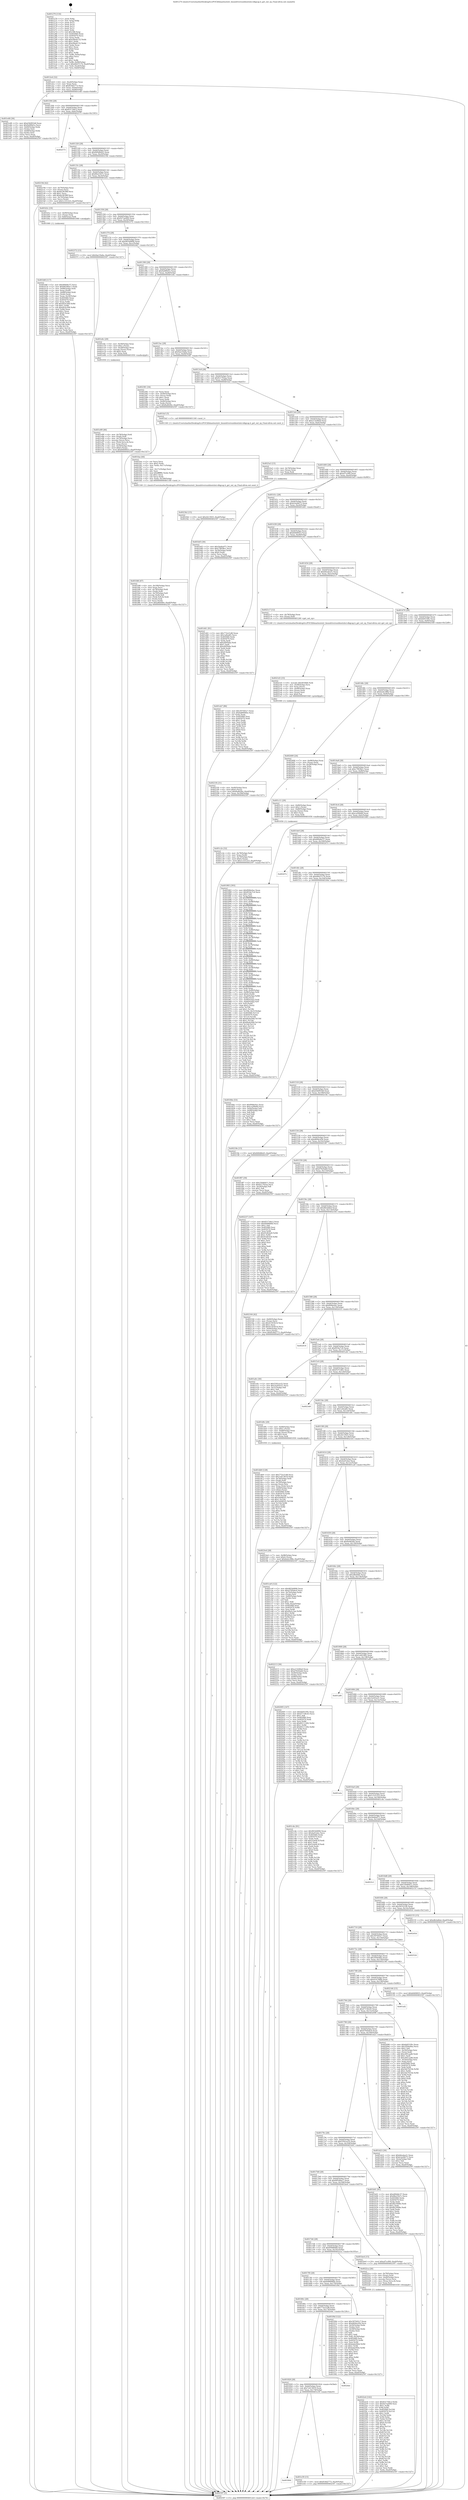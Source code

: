 digraph "0x401270" {
  label = "0x401270 (/mnt/c/Users/mathe/Desktop/tcc/POCII/binaries/extr_linuxdriversusbhostxhci-dbgcap.h_get_out_ep_Final-ollvm.out::main(0))"
  labelloc = "t"
  node[shape=record]

  Entry [label="",width=0.3,height=0.3,shape=circle,fillcolor=black,style=filled]
  "0x4012e4" [label="{
     0x4012e4 [32]\l
     | [instrs]\l
     &nbsp;&nbsp;0x4012e4 \<+6\>: mov -0xa0(%rbp),%eax\l
     &nbsp;&nbsp;0x4012ea \<+2\>: mov %eax,%ecx\l
     &nbsp;&nbsp;0x4012ec \<+6\>: sub $0x818d2773,%ecx\l
     &nbsp;&nbsp;0x4012f2 \<+6\>: mov %eax,-0xb4(%rbp)\l
     &nbsp;&nbsp;0x4012f8 \<+6\>: mov %ecx,-0xb8(%rbp)\l
     &nbsp;&nbsp;0x4012fe \<+6\>: je 0000000000401e48 \<main+0xbd8\>\l
  }"]
  "0x401e48" [label="{
     0x401e48 [36]\l
     | [instrs]\l
     &nbsp;&nbsp;0x401e48 \<+5\>: mov $0xd3b991b8,%eax\l
     &nbsp;&nbsp;0x401e4d \<+5\>: mov $0x9a9f9d1e,%ecx\l
     &nbsp;&nbsp;0x401e52 \<+4\>: mov -0x60(%rbp),%rdx\l
     &nbsp;&nbsp;0x401e56 \<+2\>: mov (%rdx),%esi\l
     &nbsp;&nbsp;0x401e58 \<+4\>: mov -0x68(%rbp),%rdx\l
     &nbsp;&nbsp;0x401e5c \<+2\>: cmp (%rdx),%esi\l
     &nbsp;&nbsp;0x401e5e \<+3\>: cmovl %ecx,%eax\l
     &nbsp;&nbsp;0x401e61 \<+6\>: mov %eax,-0xa0(%rbp)\l
     &nbsp;&nbsp;0x401e67 \<+5\>: jmp 0000000000402597 \<main+0x1327\>\l
  }"]
  "0x401304" [label="{
     0x401304 [28]\l
     | [instrs]\l
     &nbsp;&nbsp;0x401304 \<+5\>: jmp 0000000000401309 \<main+0x99\>\l
     &nbsp;&nbsp;0x401309 \<+6\>: mov -0xb4(%rbp),%eax\l
     &nbsp;&nbsp;0x40130f \<+5\>: sub $0x8317d4c2,%eax\l
     &nbsp;&nbsp;0x401314 \<+6\>: mov %eax,-0xbc(%rbp)\l
     &nbsp;&nbsp;0x40131a \<+6\>: je 0000000000402573 \<main+0x1303\>\l
  }"]
  Exit [label="",width=0.3,height=0.3,shape=circle,fillcolor=black,style=filled,peripheries=2]
  "0x402573" [label="{
     0x402573\l
  }", style=dashed]
  "0x401320" [label="{
     0x401320 [28]\l
     | [instrs]\l
     &nbsp;&nbsp;0x401320 \<+5\>: jmp 0000000000401325 \<main+0xb5\>\l
     &nbsp;&nbsp;0x401325 \<+6\>: mov -0xb4(%rbp),%eax\l
     &nbsp;&nbsp;0x40132b \<+5\>: sub $0x840d8eb5,%eax\l
     &nbsp;&nbsp;0x401330 \<+6\>: mov %eax,-0xc0(%rbp)\l
     &nbsp;&nbsp;0x401336 \<+6\>: je 000000000040219d \<main+0xf2d\>\l
  }"]
  "0x4023b2" [label="{
     0x4023b2 [15]\l
     | [instrs]\l
     &nbsp;&nbsp;0x4023b2 \<+10\>: movl $0x2b13925,-0xa0(%rbp)\l
     &nbsp;&nbsp;0x4023bc \<+5\>: jmp 0000000000402597 \<main+0x1327\>\l
  }"]
  "0x40219d" [label="{
     0x40219d [42]\l
     | [instrs]\l
     &nbsp;&nbsp;0x40219d \<+4\>: mov -0x70(%rbp),%rax\l
     &nbsp;&nbsp;0x4021a1 \<+2\>: mov (%rax),%ecx\l
     &nbsp;&nbsp;0x4021a3 \<+6\>: sub $0x6e3639ff,%ecx\l
     &nbsp;&nbsp;0x4021a9 \<+3\>: add $0x1,%ecx\l
     &nbsp;&nbsp;0x4021ac \<+6\>: add $0x6e3639ff,%ecx\l
     &nbsp;&nbsp;0x4021b2 \<+4\>: mov -0x70(%rbp),%rax\l
     &nbsp;&nbsp;0x4021b6 \<+2\>: mov %ecx,(%rax)\l
     &nbsp;&nbsp;0x4021b8 \<+10\>: movl $0x1c331223,-0xa0(%rbp)\l
     &nbsp;&nbsp;0x4021c2 \<+5\>: jmp 0000000000402597 \<main+0x1327\>\l
  }"]
  "0x40133c" [label="{
     0x40133c [28]\l
     | [instrs]\l
     &nbsp;&nbsp;0x40133c \<+5\>: jmp 0000000000401341 \<main+0xd1\>\l
     &nbsp;&nbsp;0x401341 \<+6\>: mov -0xb4(%rbp),%eax\l
     &nbsp;&nbsp;0x401347 \<+5\>: sub $0x86a55b7c,%eax\l
     &nbsp;&nbsp;0x40134c \<+6\>: mov %eax,-0xc4(%rbp)\l
     &nbsp;&nbsp;0x401352 \<+6\>: je 0000000000401b5c \<main+0x8ec\>\l
  }"]
  "0x4022e4" [label="{
     0x4022e4 [142]\l
     | [instrs]\l
     &nbsp;&nbsp;0x4022e4 \<+5\>: mov $0x8317d4c2,%edx\l
     &nbsp;&nbsp;0x4022e9 \<+5\>: mov $0x927ae600,%esi\l
     &nbsp;&nbsp;0x4022ee \<+3\>: mov $0x1,%r8b\l
     &nbsp;&nbsp;0x4022f1 \<+3\>: xor %r9d,%r9d\l
     &nbsp;&nbsp;0x4022f4 \<+8\>: mov 0x405060,%r10d\l
     &nbsp;&nbsp;0x4022fc \<+8\>: mov 0x405070,%r11d\l
     &nbsp;&nbsp;0x402304 \<+4\>: sub $0x1,%r9d\l
     &nbsp;&nbsp;0x402308 \<+3\>: mov %r10d,%ebx\l
     &nbsp;&nbsp;0x40230b \<+3\>: add %r9d,%ebx\l
     &nbsp;&nbsp;0x40230e \<+4\>: imul %ebx,%r10d\l
     &nbsp;&nbsp;0x402312 \<+4\>: and $0x1,%r10d\l
     &nbsp;&nbsp;0x402316 \<+4\>: cmp $0x0,%r10d\l
     &nbsp;&nbsp;0x40231a \<+4\>: sete %r14b\l
     &nbsp;&nbsp;0x40231e \<+4\>: cmp $0xa,%r11d\l
     &nbsp;&nbsp;0x402322 \<+4\>: setl %r15b\l
     &nbsp;&nbsp;0x402326 \<+3\>: mov %r14b,%r12b\l
     &nbsp;&nbsp;0x402329 \<+4\>: xor $0xff,%r12b\l
     &nbsp;&nbsp;0x40232d \<+3\>: mov %r15b,%r13b\l
     &nbsp;&nbsp;0x402330 \<+4\>: xor $0xff,%r13b\l
     &nbsp;&nbsp;0x402334 \<+4\>: xor $0x1,%r8b\l
     &nbsp;&nbsp;0x402338 \<+3\>: mov %r12b,%al\l
     &nbsp;&nbsp;0x40233b \<+2\>: and $0xff,%al\l
     &nbsp;&nbsp;0x40233d \<+3\>: and %r8b,%r14b\l
     &nbsp;&nbsp;0x402340 \<+3\>: mov %r13b,%cl\l
     &nbsp;&nbsp;0x402343 \<+3\>: and $0xff,%cl\l
     &nbsp;&nbsp;0x402346 \<+3\>: and %r8b,%r15b\l
     &nbsp;&nbsp;0x402349 \<+3\>: or %r14b,%al\l
     &nbsp;&nbsp;0x40234c \<+3\>: or %r15b,%cl\l
     &nbsp;&nbsp;0x40234f \<+2\>: xor %cl,%al\l
     &nbsp;&nbsp;0x402351 \<+3\>: or %r13b,%r12b\l
     &nbsp;&nbsp;0x402354 \<+4\>: xor $0xff,%r12b\l
     &nbsp;&nbsp;0x402358 \<+4\>: or $0x1,%r8b\l
     &nbsp;&nbsp;0x40235c \<+3\>: and %r8b,%r12b\l
     &nbsp;&nbsp;0x40235f \<+3\>: or %r12b,%al\l
     &nbsp;&nbsp;0x402362 \<+2\>: test $0x1,%al\l
     &nbsp;&nbsp;0x402364 \<+3\>: cmovne %esi,%edx\l
     &nbsp;&nbsp;0x402367 \<+6\>: mov %edx,-0xa0(%rbp)\l
     &nbsp;&nbsp;0x40236d \<+5\>: jmp 0000000000402597 \<main+0x1327\>\l
  }"]
  "0x401b5c" [label="{
     0x401b5c [19]\l
     | [instrs]\l
     &nbsp;&nbsp;0x401b5c \<+7\>: mov -0x90(%rbp),%rax\l
     &nbsp;&nbsp;0x401b63 \<+3\>: mov (%rax),%rax\l
     &nbsp;&nbsp;0x401b66 \<+4\>: mov 0x8(%rax),%rdi\l
     &nbsp;&nbsp;0x401b6a \<+5\>: call 0000000000401060 \<atoi@plt\>\l
     | [calls]\l
     &nbsp;&nbsp;0x401060 \{1\} (unknown)\l
  }"]
  "0x401358" [label="{
     0x401358 [28]\l
     | [instrs]\l
     &nbsp;&nbsp;0x401358 \<+5\>: jmp 000000000040135d \<main+0xed\>\l
     &nbsp;&nbsp;0x40135d \<+6\>: mov -0xb4(%rbp),%eax\l
     &nbsp;&nbsp;0x401363 \<+5\>: sub $0x927ae600,%eax\l
     &nbsp;&nbsp;0x401368 \<+6\>: mov %eax,-0xc8(%rbp)\l
     &nbsp;&nbsp;0x40136e \<+6\>: je 0000000000402372 \<main+0x1102\>\l
  }"]
  "0x4021f4" [label="{
     0x4021f4 [31]\l
     | [instrs]\l
     &nbsp;&nbsp;0x4021f4 \<+4\>: mov -0x40(%rbp),%rcx\l
     &nbsp;&nbsp;0x4021f8 \<+6\>: movl $0x0,(%rcx)\l
     &nbsp;&nbsp;0x4021fe \<+10\>: movl $0x8a4626e,-0xa0(%rbp)\l
     &nbsp;&nbsp;0x402208 \<+6\>: mov %eax,-0x184(%rbp)\l
     &nbsp;&nbsp;0x40220e \<+5\>: jmp 0000000000402597 \<main+0x1327\>\l
  }"]
  "0x402372" [label="{
     0x402372 [15]\l
     | [instrs]\l
     &nbsp;&nbsp;0x402372 \<+10\>: movl $0x9ae19a6a,-0xa0(%rbp)\l
     &nbsp;&nbsp;0x40237c \<+5\>: jmp 0000000000402597 \<main+0x1327\>\l
  }"]
  "0x401374" [label="{
     0x401374 [28]\l
     | [instrs]\l
     &nbsp;&nbsp;0x401374 \<+5\>: jmp 0000000000401379 \<main+0x109\>\l
     &nbsp;&nbsp;0x401379 \<+6\>: mov -0xb4(%rbp),%eax\l
     &nbsp;&nbsp;0x40137f \<+5\>: sub $0x96544806,%eax\l
     &nbsp;&nbsp;0x401384 \<+6\>: mov %eax,-0xcc(%rbp)\l
     &nbsp;&nbsp;0x40138a \<+6\>: je 00000000004024b7 \<main+0x1247\>\l
  }"]
  "0x4021d3" [label="{
     0x4021d3 [33]\l
     | [instrs]\l
     &nbsp;&nbsp;0x4021d3 \<+10\>: movabs $0x4030b6,%rdi\l
     &nbsp;&nbsp;0x4021dd \<+4\>: mov -0x48(%rbp),%rcx\l
     &nbsp;&nbsp;0x4021e1 \<+3\>: mov %rax,(%rcx)\l
     &nbsp;&nbsp;0x4021e4 \<+4\>: mov -0x48(%rbp),%rax\l
     &nbsp;&nbsp;0x4021e8 \<+3\>: mov (%rax),%rax\l
     &nbsp;&nbsp;0x4021eb \<+2\>: mov (%rax),%esi\l
     &nbsp;&nbsp;0x4021ed \<+2\>: mov $0x0,%al\l
     &nbsp;&nbsp;0x4021ef \<+5\>: call 0000000000401040 \<printf@plt\>\l
     | [calls]\l
     &nbsp;&nbsp;0x401040 \{1\} (unknown)\l
  }"]
  "0x4024b7" [label="{
     0x4024b7\l
  }", style=dashed]
  "0x401390" [label="{
     0x401390 [28]\l
     | [instrs]\l
     &nbsp;&nbsp;0x401390 \<+5\>: jmp 0000000000401395 \<main+0x125\>\l
     &nbsp;&nbsp;0x401395 \<+6\>: mov -0xb4(%rbp),%eax\l
     &nbsp;&nbsp;0x40139b \<+5\>: sub $0x9a9f9d1e,%eax\l
     &nbsp;&nbsp;0x4013a0 \<+6\>: mov %eax,-0xd0(%rbp)\l
     &nbsp;&nbsp;0x4013a6 \<+6\>: je 0000000000401e6c \<main+0xbfc\>\l
  }"]
  "0x401fd6" [label="{
     0x401fd6 [47]\l
     | [instrs]\l
     &nbsp;&nbsp;0x401fd6 \<+6\>: mov -0x180(%rbp),%ecx\l
     &nbsp;&nbsp;0x401fdc \<+3\>: imul %eax,%ecx\l
     &nbsp;&nbsp;0x401fdf \<+4\>: mov -0x78(%rbp),%rdi\l
     &nbsp;&nbsp;0x401fe3 \<+3\>: mov (%rdi),%rdi\l
     &nbsp;&nbsp;0x401fe6 \<+4\>: mov -0x70(%rbp),%r8\l
     &nbsp;&nbsp;0x401fea \<+3\>: movslq (%r8),%r8\l
     &nbsp;&nbsp;0x401fed \<+4\>: mov (%rdi,%r8,8),%rdi\l
     &nbsp;&nbsp;0x401ff1 \<+3\>: mov (%rdi),%rdi\l
     &nbsp;&nbsp;0x401ff4 \<+2\>: mov %ecx,(%rdi)\l
     &nbsp;&nbsp;0x401ff6 \<+10\>: movl $0xa8b446e,-0xa0(%rbp)\l
     &nbsp;&nbsp;0x402000 \<+5\>: jmp 0000000000402597 \<main+0x1327\>\l
  }"]
  "0x401e6c" [label="{
     0x401e6c [29]\l
     | [instrs]\l
     &nbsp;&nbsp;0x401e6c \<+4\>: mov -0x58(%rbp),%rax\l
     &nbsp;&nbsp;0x401e70 \<+6\>: movl $0x1,(%rax)\l
     &nbsp;&nbsp;0x401e76 \<+4\>: mov -0x58(%rbp),%rax\l
     &nbsp;&nbsp;0x401e7a \<+3\>: movslq (%rax),%rax\l
     &nbsp;&nbsp;0x401e7d \<+4\>: shl $0x2,%rax\l
     &nbsp;&nbsp;0x401e81 \<+3\>: mov %rax,%rdi\l
     &nbsp;&nbsp;0x401e84 \<+5\>: call 0000000000401050 \<malloc@plt\>\l
     | [calls]\l
     &nbsp;&nbsp;0x401050 \{1\} (unknown)\l
  }"]
  "0x4013ac" [label="{
     0x4013ac [28]\l
     | [instrs]\l
     &nbsp;&nbsp;0x4013ac \<+5\>: jmp 00000000004013b1 \<main+0x141\>\l
     &nbsp;&nbsp;0x4013b1 \<+6\>: mov -0xb4(%rbp),%eax\l
     &nbsp;&nbsp;0x4013b7 \<+5\>: sub $0x9ae19a6a,%eax\l
     &nbsp;&nbsp;0x4013bc \<+6\>: mov %eax,-0xd4(%rbp)\l
     &nbsp;&nbsp;0x4013c2 \<+6\>: je 0000000000402381 \<main+0x1111\>\l
  }"]
  "0x401faa" [label="{
     0x401faa [44]\l
     | [instrs]\l
     &nbsp;&nbsp;0x401faa \<+2\>: xor %ecx,%ecx\l
     &nbsp;&nbsp;0x401fac \<+5\>: mov $0x2,%edx\l
     &nbsp;&nbsp;0x401fb1 \<+6\>: mov %edx,-0x17c(%rbp)\l
     &nbsp;&nbsp;0x401fb7 \<+1\>: cltd\l
     &nbsp;&nbsp;0x401fb8 \<+6\>: mov -0x17c(%rbp),%esi\l
     &nbsp;&nbsp;0x401fbe \<+2\>: idiv %esi\l
     &nbsp;&nbsp;0x401fc0 \<+6\>: imul $0xfffffffe,%edx,%edx\l
     &nbsp;&nbsp;0x401fc6 \<+3\>: sub $0x1,%ecx\l
     &nbsp;&nbsp;0x401fc9 \<+2\>: sub %ecx,%edx\l
     &nbsp;&nbsp;0x401fcb \<+6\>: mov %edx,-0x180(%rbp)\l
     &nbsp;&nbsp;0x401fd1 \<+5\>: call 0000000000401160 \<next_i\>\l
     | [calls]\l
     &nbsp;&nbsp;0x401160 \{1\} (/mnt/c/Users/mathe/Desktop/tcc/POCII/binaries/extr_linuxdriversusbhostxhci-dbgcap.h_get_out_ep_Final-ollvm.out::next_i)\l
  }"]
  "0x402381" [label="{
     0x402381 [34]\l
     | [instrs]\l
     &nbsp;&nbsp;0x402381 \<+2\>: xor %eax,%eax\l
     &nbsp;&nbsp;0x402383 \<+4\>: mov -0x40(%rbp),%rcx\l
     &nbsp;&nbsp;0x402387 \<+2\>: mov (%rcx),%edx\l
     &nbsp;&nbsp;0x402389 \<+3\>: sub $0x1,%eax\l
     &nbsp;&nbsp;0x40238c \<+2\>: sub %eax,%edx\l
     &nbsp;&nbsp;0x40238e \<+4\>: mov -0x40(%rbp),%rcx\l
     &nbsp;&nbsp;0x402392 \<+2\>: mov %edx,(%rcx)\l
     &nbsp;&nbsp;0x402394 \<+10\>: movl $0x8a4626e,-0xa0(%rbp)\l
     &nbsp;&nbsp;0x40239e \<+5\>: jmp 0000000000402597 \<main+0x1327\>\l
  }"]
  "0x4013c8" [label="{
     0x4013c8 [28]\l
     | [instrs]\l
     &nbsp;&nbsp;0x4013c8 \<+5\>: jmp 00000000004013cd \<main+0x15d\>\l
     &nbsp;&nbsp;0x4013cd \<+6\>: mov -0xb4(%rbp),%eax\l
     &nbsp;&nbsp;0x4013d3 \<+5\>: sub $0x9c1702aa,%eax\l
     &nbsp;&nbsp;0x4013d8 \<+6\>: mov %eax,-0xd8(%rbp)\l
     &nbsp;&nbsp;0x4013de \<+6\>: je 0000000000401fa5 \<main+0xd35\>\l
  }"]
  "0x401e89" [label="{
     0x401e89 [46]\l
     | [instrs]\l
     &nbsp;&nbsp;0x401e89 \<+4\>: mov -0x78(%rbp),%rdi\l
     &nbsp;&nbsp;0x401e8d \<+3\>: mov (%rdi),%rdi\l
     &nbsp;&nbsp;0x401e90 \<+4\>: mov -0x70(%rbp),%rcx\l
     &nbsp;&nbsp;0x401e94 \<+3\>: movslq (%rcx),%rcx\l
     &nbsp;&nbsp;0x401e97 \<+4\>: mov (%rdi,%rcx,8),%rcx\l
     &nbsp;&nbsp;0x401e9b \<+3\>: mov %rax,(%rcx)\l
     &nbsp;&nbsp;0x401e9e \<+4\>: mov -0x50(%rbp),%rax\l
     &nbsp;&nbsp;0x401ea2 \<+6\>: movl $0x0,(%rax)\l
     &nbsp;&nbsp;0x401ea8 \<+10\>: movl $0xb6406f23,-0xa0(%rbp)\l
     &nbsp;&nbsp;0x401eb2 \<+5\>: jmp 0000000000402597 \<main+0x1327\>\l
  }"]
  "0x401fa5" [label="{
     0x401fa5 [5]\l
     | [instrs]\l
     &nbsp;&nbsp;0x401fa5 \<+5\>: call 0000000000401160 \<next_i\>\l
     | [calls]\l
     &nbsp;&nbsp;0x401160 \{1\} (/mnt/c/Users/mathe/Desktop/tcc/POCII/binaries/extr_linuxdriversusbhostxhci-dbgcap.h_get_out_ep_Final-ollvm.out::next_i)\l
  }"]
  "0x4013e4" [label="{
     0x4013e4 [28]\l
     | [instrs]\l
     &nbsp;&nbsp;0x4013e4 \<+5\>: jmp 00000000004013e9 \<main+0x179\>\l
     &nbsp;&nbsp;0x4013e9 \<+6\>: mov -0xb4(%rbp),%eax\l
     &nbsp;&nbsp;0x4013ef \<+5\>: sub $0xa13248a0,%eax\l
     &nbsp;&nbsp;0x4013f4 \<+6\>: mov %eax,-0xdc(%rbp)\l
     &nbsp;&nbsp;0x4013fa \<+6\>: je 00000000004023a3 \<main+0x1133\>\l
  }"]
  "0x401844" [label="{
     0x401844\l
  }", style=dashed]
  "0x4023a3" [label="{
     0x4023a3 [15]\l
     | [instrs]\l
     &nbsp;&nbsp;0x4023a3 \<+4\>: mov -0x78(%rbp),%rax\l
     &nbsp;&nbsp;0x4023a7 \<+3\>: mov (%rax),%rax\l
     &nbsp;&nbsp;0x4023aa \<+3\>: mov %rax,%rdi\l
     &nbsp;&nbsp;0x4023ad \<+5\>: call 0000000000401030 \<free@plt\>\l
     | [calls]\l
     &nbsp;&nbsp;0x401030 \{1\} (unknown)\l
  }"]
  "0x401400" [label="{
     0x401400 [28]\l
     | [instrs]\l
     &nbsp;&nbsp;0x401400 \<+5\>: jmp 0000000000401405 \<main+0x195\>\l
     &nbsp;&nbsp;0x401405 \<+6\>: mov -0xb4(%rbp),%eax\l
     &nbsp;&nbsp;0x40140b \<+5\>: sub $0xaf7ccf00,%eax\l
     &nbsp;&nbsp;0x401410 \<+6\>: mov %eax,-0xe0(%rbp)\l
     &nbsp;&nbsp;0x401416 \<+6\>: je 0000000000401bf3 \<main+0x983\>\l
  }"]
  "0x401e39" [label="{
     0x401e39 [15]\l
     | [instrs]\l
     &nbsp;&nbsp;0x401e39 \<+10\>: movl $0x818d2773,-0xa0(%rbp)\l
     &nbsp;&nbsp;0x401e43 \<+5\>: jmp 0000000000402597 \<main+0x1327\>\l
  }"]
  "0x401bf3" [label="{
     0x401bf3 [30]\l
     | [instrs]\l
     &nbsp;&nbsp;0x401bf3 \<+5\>: mov $0x2bd4a071,%eax\l
     &nbsp;&nbsp;0x401bf8 \<+5\>: mov $0xc7f838e1,%ecx\l
     &nbsp;&nbsp;0x401bfd \<+3\>: mov -0x30(%rbp),%edx\l
     &nbsp;&nbsp;0x401c00 \<+3\>: cmp $0x0,%edx\l
     &nbsp;&nbsp;0x401c03 \<+3\>: cmove %ecx,%eax\l
     &nbsp;&nbsp;0x401c06 \<+6\>: mov %eax,-0xa0(%rbp)\l
     &nbsp;&nbsp;0x401c0c \<+5\>: jmp 0000000000402597 \<main+0x1327\>\l
  }"]
  "0x40141c" [label="{
     0x40141c [28]\l
     | [instrs]\l
     &nbsp;&nbsp;0x40141c \<+5\>: jmp 0000000000401421 \<main+0x1b1\>\l
     &nbsp;&nbsp;0x401421 \<+6\>: mov -0xb4(%rbp),%eax\l
     &nbsp;&nbsp;0x401427 \<+5\>: sub $0xb3ed4b75,%eax\l
     &nbsp;&nbsp;0x40142c \<+6\>: mov %eax,-0xe4(%rbp)\l
     &nbsp;&nbsp;0x401432 \<+6\>: je 0000000000401d41 \<main+0xad1\>\l
  }"]
  "0x401828" [label="{
     0x401828 [28]\l
     | [instrs]\l
     &nbsp;&nbsp;0x401828 \<+5\>: jmp 000000000040182d \<main+0x5bd\>\l
     &nbsp;&nbsp;0x40182d \<+6\>: mov -0xb4(%rbp),%eax\l
     &nbsp;&nbsp;0x401833 \<+5\>: sub $0x7e413619,%eax\l
     &nbsp;&nbsp;0x401838 \<+6\>: mov %eax,-0x178(%rbp)\l
     &nbsp;&nbsp;0x40183e \<+6\>: je 0000000000401e39 \<main+0xbc9\>\l
  }"]
  "0x401d41" [label="{
     0x401d41 [91]\l
     | [instrs]\l
     &nbsp;&nbsp;0x401d41 \<+5\>: mov $0x772e21d8,%eax\l
     &nbsp;&nbsp;0x401d46 \<+5\>: mov $0x1a0ea85,%ecx\l
     &nbsp;&nbsp;0x401d4b \<+7\>: mov 0x405060,%edx\l
     &nbsp;&nbsp;0x401d52 \<+7\>: mov 0x405070,%esi\l
     &nbsp;&nbsp;0x401d59 \<+2\>: mov %edx,%edi\l
     &nbsp;&nbsp;0x401d5b \<+6\>: add $0xa095bda,%edi\l
     &nbsp;&nbsp;0x401d61 \<+3\>: sub $0x1,%edi\l
     &nbsp;&nbsp;0x401d64 \<+6\>: sub $0xa095bda,%edi\l
     &nbsp;&nbsp;0x401d6a \<+3\>: imul %edi,%edx\l
     &nbsp;&nbsp;0x401d6d \<+3\>: and $0x1,%edx\l
     &nbsp;&nbsp;0x401d70 \<+3\>: cmp $0x0,%edx\l
     &nbsp;&nbsp;0x401d73 \<+4\>: sete %r8b\l
     &nbsp;&nbsp;0x401d77 \<+3\>: cmp $0xa,%esi\l
     &nbsp;&nbsp;0x401d7a \<+4\>: setl %r9b\l
     &nbsp;&nbsp;0x401d7e \<+3\>: mov %r8b,%r10b\l
     &nbsp;&nbsp;0x401d81 \<+3\>: and %r9b,%r10b\l
     &nbsp;&nbsp;0x401d84 \<+3\>: xor %r9b,%r8b\l
     &nbsp;&nbsp;0x401d87 \<+3\>: or %r8b,%r10b\l
     &nbsp;&nbsp;0x401d8a \<+4\>: test $0x1,%r10b\l
     &nbsp;&nbsp;0x401d8e \<+3\>: cmovne %ecx,%eax\l
     &nbsp;&nbsp;0x401d91 \<+6\>: mov %eax,-0xa0(%rbp)\l
     &nbsp;&nbsp;0x401d97 \<+5\>: jmp 0000000000402597 \<main+0x1327\>\l
  }"]
  "0x401438" [label="{
     0x401438 [28]\l
     | [instrs]\l
     &nbsp;&nbsp;0x401438 \<+5\>: jmp 000000000040143d \<main+0x1cd\>\l
     &nbsp;&nbsp;0x40143d \<+6\>: mov -0xb4(%rbp),%eax\l
     &nbsp;&nbsp;0x401443 \<+5\>: sub $0xb6406f23,%eax\l
     &nbsp;&nbsp;0x401448 \<+6\>: mov %eax,-0xe8(%rbp)\l
     &nbsp;&nbsp;0x40144e \<+6\>: je 0000000000401eb7 \<main+0xc47\>\l
  }"]
  "0x4024dc" [label="{
     0x4024dc\l
  }", style=dashed]
  "0x401eb7" [label="{
     0x401eb7 [86]\l
     | [instrs]\l
     &nbsp;&nbsp;0x401eb7 \<+5\>: mov $0x397045c7,%eax\l
     &nbsp;&nbsp;0x401ebc \<+5\>: mov $0x6d89060e,%ecx\l
     &nbsp;&nbsp;0x401ec1 \<+2\>: xor %edx,%edx\l
     &nbsp;&nbsp;0x401ec3 \<+7\>: mov 0x405060,%esi\l
     &nbsp;&nbsp;0x401eca \<+7\>: mov 0x405070,%edi\l
     &nbsp;&nbsp;0x401ed1 \<+3\>: sub $0x1,%edx\l
     &nbsp;&nbsp;0x401ed4 \<+3\>: mov %esi,%r8d\l
     &nbsp;&nbsp;0x401ed7 \<+3\>: add %edx,%r8d\l
     &nbsp;&nbsp;0x401eda \<+4\>: imul %r8d,%esi\l
     &nbsp;&nbsp;0x401ede \<+3\>: and $0x1,%esi\l
     &nbsp;&nbsp;0x401ee1 \<+3\>: cmp $0x0,%esi\l
     &nbsp;&nbsp;0x401ee4 \<+4\>: sete %r9b\l
     &nbsp;&nbsp;0x401ee8 \<+3\>: cmp $0xa,%edi\l
     &nbsp;&nbsp;0x401eeb \<+4\>: setl %r10b\l
     &nbsp;&nbsp;0x401eef \<+3\>: mov %r9b,%r11b\l
     &nbsp;&nbsp;0x401ef2 \<+3\>: and %r10b,%r11b\l
     &nbsp;&nbsp;0x401ef5 \<+3\>: xor %r10b,%r9b\l
     &nbsp;&nbsp;0x401ef8 \<+3\>: or %r9b,%r11b\l
     &nbsp;&nbsp;0x401efb \<+4\>: test $0x1,%r11b\l
     &nbsp;&nbsp;0x401eff \<+3\>: cmovne %ecx,%eax\l
     &nbsp;&nbsp;0x401f02 \<+6\>: mov %eax,-0xa0(%rbp)\l
     &nbsp;&nbsp;0x401f08 \<+5\>: jmp 0000000000402597 \<main+0x1327\>\l
  }"]
  "0x401454" [label="{
     0x401454 [28]\l
     | [instrs]\l
     &nbsp;&nbsp;0x401454 \<+5\>: jmp 0000000000401459 \<main+0x1e9\>\l
     &nbsp;&nbsp;0x401459 \<+6\>: mov -0xb4(%rbp),%eax\l
     &nbsp;&nbsp;0x40145f \<+5\>: sub $0xb6eaba21,%eax\l
     &nbsp;&nbsp;0x401464 \<+6\>: mov %eax,-0xec(%rbp)\l
     &nbsp;&nbsp;0x40146a \<+6\>: je 00000000004021c7 \<main+0xf57\>\l
  }"]
  "0x40180c" [label="{
     0x40180c [28]\l
     | [instrs]\l
     &nbsp;&nbsp;0x40180c \<+5\>: jmp 0000000000401811 \<main+0x5a1\>\l
     &nbsp;&nbsp;0x401811 \<+6\>: mov -0xb4(%rbp),%eax\l
     &nbsp;&nbsp;0x401817 \<+5\>: sub $0x772e21d8,%eax\l
     &nbsp;&nbsp;0x40181c \<+6\>: mov %eax,-0x174(%rbp)\l
     &nbsp;&nbsp;0x401822 \<+6\>: je 00000000004024dc \<main+0x126c\>\l
  }"]
  "0x4021c7" [label="{
     0x4021c7 [12]\l
     | [instrs]\l
     &nbsp;&nbsp;0x4021c7 \<+4\>: mov -0x78(%rbp),%rax\l
     &nbsp;&nbsp;0x4021cb \<+3\>: mov (%rax),%rdi\l
     &nbsp;&nbsp;0x4021ce \<+5\>: call 0000000000401240 \<get_out_ep\>\l
     | [calls]\l
     &nbsp;&nbsp;0x401240 \{1\} (/mnt/c/Users/mathe/Desktop/tcc/POCII/binaries/extr_linuxdriversusbhostxhci-dbgcap.h_get_out_ep_Final-ollvm.out::get_out_ep)\l
  }"]
  "0x401470" [label="{
     0x401470 [28]\l
     | [instrs]\l
     &nbsp;&nbsp;0x401470 \<+5\>: jmp 0000000000401475 \<main+0x205\>\l
     &nbsp;&nbsp;0x401475 \<+6\>: mov -0xb4(%rbp),%eax\l
     &nbsp;&nbsp;0x40147b \<+5\>: sub $0xbb931f0c,%eax\l
     &nbsp;&nbsp;0x401480 \<+6\>: mov %eax,-0xf0(%rbp)\l
     &nbsp;&nbsp;0x401486 \<+6\>: je 0000000000402549 \<main+0x12d9\>\l
  }"]
  "0x401f0d" [label="{
     0x401f0d [122]\l
     | [instrs]\l
     &nbsp;&nbsp;0x401f0d \<+5\>: mov $0x397045c7,%eax\l
     &nbsp;&nbsp;0x401f12 \<+5\>: mov $0xd694cd3b,%ecx\l
     &nbsp;&nbsp;0x401f17 \<+4\>: mov -0x50(%rbp),%rdx\l
     &nbsp;&nbsp;0x401f1b \<+2\>: mov (%rdx),%esi\l
     &nbsp;&nbsp;0x401f1d \<+4\>: mov -0x58(%rbp),%rdx\l
     &nbsp;&nbsp;0x401f21 \<+2\>: cmp (%rdx),%esi\l
     &nbsp;&nbsp;0x401f23 \<+4\>: setl %dil\l
     &nbsp;&nbsp;0x401f27 \<+4\>: and $0x1,%dil\l
     &nbsp;&nbsp;0x401f2b \<+4\>: mov %dil,-0x29(%rbp)\l
     &nbsp;&nbsp;0x401f2f \<+7\>: mov 0x405060,%esi\l
     &nbsp;&nbsp;0x401f36 \<+8\>: mov 0x405070,%r8d\l
     &nbsp;&nbsp;0x401f3e \<+3\>: mov %esi,%r9d\l
     &nbsp;&nbsp;0x401f41 \<+7\>: add $0xbabe0feb,%r9d\l
     &nbsp;&nbsp;0x401f48 \<+4\>: sub $0x1,%r9d\l
     &nbsp;&nbsp;0x401f4c \<+7\>: sub $0xbabe0feb,%r9d\l
     &nbsp;&nbsp;0x401f53 \<+4\>: imul %r9d,%esi\l
     &nbsp;&nbsp;0x401f57 \<+3\>: and $0x1,%esi\l
     &nbsp;&nbsp;0x401f5a \<+3\>: cmp $0x0,%esi\l
     &nbsp;&nbsp;0x401f5d \<+4\>: sete %dil\l
     &nbsp;&nbsp;0x401f61 \<+4\>: cmp $0xa,%r8d\l
     &nbsp;&nbsp;0x401f65 \<+4\>: setl %r10b\l
     &nbsp;&nbsp;0x401f69 \<+3\>: mov %dil,%r11b\l
     &nbsp;&nbsp;0x401f6c \<+3\>: and %r10b,%r11b\l
     &nbsp;&nbsp;0x401f6f \<+3\>: xor %r10b,%dil\l
     &nbsp;&nbsp;0x401f72 \<+3\>: or %dil,%r11b\l
     &nbsp;&nbsp;0x401f75 \<+4\>: test $0x1,%r11b\l
     &nbsp;&nbsp;0x401f79 \<+3\>: cmovne %ecx,%eax\l
     &nbsp;&nbsp;0x401f7c \<+6\>: mov %eax,-0xa0(%rbp)\l
     &nbsp;&nbsp;0x401f82 \<+5\>: jmp 0000000000402597 \<main+0x1327\>\l
  }"]
  "0x402549" [label="{
     0x402549\l
  }", style=dashed]
  "0x40148c" [label="{
     0x40148c [28]\l
     | [instrs]\l
     &nbsp;&nbsp;0x40148c \<+5\>: jmp 0000000000401491 \<main+0x221\>\l
     &nbsp;&nbsp;0x401491 \<+6\>: mov -0xb4(%rbp),%eax\l
     &nbsp;&nbsp;0x401497 \<+5\>: sub $0xbedcc86b,%eax\l
     &nbsp;&nbsp;0x40149c \<+6\>: mov %eax,-0xf4(%rbp)\l
     &nbsp;&nbsp;0x4014a2 \<+6\>: je 0000000000402400 \<main+0x1190\>\l
  }"]
  "0x4017f0" [label="{
     0x4017f0 [28]\l
     | [instrs]\l
     &nbsp;&nbsp;0x4017f0 \<+5\>: jmp 00000000004017f5 \<main+0x585\>\l
     &nbsp;&nbsp;0x4017f5 \<+6\>: mov -0xb4(%rbp),%eax\l
     &nbsp;&nbsp;0x4017fb \<+5\>: sub $0x6d89060e,%eax\l
     &nbsp;&nbsp;0x401800 \<+6\>: mov %eax,-0x170(%rbp)\l
     &nbsp;&nbsp;0x401806 \<+6\>: je 0000000000401f0d \<main+0xc9d\>\l
  }"]
  "0x402400" [label="{
     0x402400 [24]\l
     | [instrs]\l
     &nbsp;&nbsp;0x402400 \<+7\>: mov -0x98(%rbp),%rax\l
     &nbsp;&nbsp;0x402407 \<+2\>: mov (%rax),%eax\l
     &nbsp;&nbsp;0x402409 \<+4\>: lea -0x28(%rbp),%rsp\l
     &nbsp;&nbsp;0x40240d \<+1\>: pop %rbx\l
     &nbsp;&nbsp;0x40240e \<+2\>: pop %r12\l
     &nbsp;&nbsp;0x402410 \<+2\>: pop %r13\l
     &nbsp;&nbsp;0x402412 \<+2\>: pop %r14\l
     &nbsp;&nbsp;0x402414 \<+2\>: pop %r15\l
     &nbsp;&nbsp;0x402416 \<+1\>: pop %rbp\l
     &nbsp;&nbsp;0x402417 \<+1\>: ret\l
  }"]
  "0x4014a8" [label="{
     0x4014a8 [28]\l
     | [instrs]\l
     &nbsp;&nbsp;0x4014a8 \<+5\>: jmp 00000000004014ad \<main+0x23d\>\l
     &nbsp;&nbsp;0x4014ad \<+6\>: mov -0xb4(%rbp),%eax\l
     &nbsp;&nbsp;0x4014b3 \<+5\>: sub $0xc7f838e1,%eax\l
     &nbsp;&nbsp;0x4014b8 \<+6\>: mov %eax,-0xf8(%rbp)\l
     &nbsp;&nbsp;0x4014be \<+6\>: je 0000000000401c11 \<main+0x9a1\>\l
  }"]
  "0x4022ca" [label="{
     0x4022ca [26]\l
     | [instrs]\l
     &nbsp;&nbsp;0x4022ca \<+4\>: mov -0x78(%rbp),%rax\l
     &nbsp;&nbsp;0x4022ce \<+3\>: mov (%rax),%rax\l
     &nbsp;&nbsp;0x4022d1 \<+4\>: mov -0x40(%rbp),%rcx\l
     &nbsp;&nbsp;0x4022d5 \<+3\>: movslq (%rcx),%rcx\l
     &nbsp;&nbsp;0x4022d8 \<+4\>: mov (%rax,%rcx,8),%rax\l
     &nbsp;&nbsp;0x4022dc \<+3\>: mov %rax,%rdi\l
     &nbsp;&nbsp;0x4022df \<+5\>: call 0000000000401030 \<free@plt\>\l
     | [calls]\l
     &nbsp;&nbsp;0x401030 \{1\} (unknown)\l
  }"]
  "0x401c11" [label="{
     0x401c11 [29]\l
     | [instrs]\l
     &nbsp;&nbsp;0x401c11 \<+4\>: mov -0x80(%rbp),%rax\l
     &nbsp;&nbsp;0x401c15 \<+6\>: movl $0x1,(%rax)\l
     &nbsp;&nbsp;0x401c1b \<+4\>: mov -0x80(%rbp),%rax\l
     &nbsp;&nbsp;0x401c1f \<+3\>: movslq (%rax),%rax\l
     &nbsp;&nbsp;0x401c22 \<+4\>: shl $0x3,%rax\l
     &nbsp;&nbsp;0x401c26 \<+3\>: mov %rax,%rdi\l
     &nbsp;&nbsp;0x401c29 \<+5\>: call 0000000000401050 \<malloc@plt\>\l
     | [calls]\l
     &nbsp;&nbsp;0x401050 \{1\} (unknown)\l
  }"]
  "0x4014c4" [label="{
     0x4014c4 [28]\l
     | [instrs]\l
     &nbsp;&nbsp;0x4014c4 \<+5\>: jmp 00000000004014c9 \<main+0x259\>\l
     &nbsp;&nbsp;0x4014c9 \<+6\>: mov -0xb4(%rbp),%eax\l
     &nbsp;&nbsp;0x4014cf \<+5\>: sub $0xca2f9d4d,%eax\l
     &nbsp;&nbsp;0x4014d4 \<+6\>: mov %eax,-0xfc(%rbp)\l
     &nbsp;&nbsp;0x4014da \<+6\>: je 0000000000401883 \<main+0x613\>\l
  }"]
  "0x401db9" [label="{
     0x401db9 [128]\l
     | [instrs]\l
     &nbsp;&nbsp;0x401db9 \<+5\>: mov $0x772e21d8,%ecx\l
     &nbsp;&nbsp;0x401dbe \<+5\>: mov $0x7e413619,%edx\l
     &nbsp;&nbsp;0x401dc3 \<+4\>: mov -0x78(%rbp),%rdi\l
     &nbsp;&nbsp;0x401dc7 \<+3\>: mov (%rdi),%rdi\l
     &nbsp;&nbsp;0x401dca \<+4\>: mov -0x70(%rbp),%rsi\l
     &nbsp;&nbsp;0x401dce \<+3\>: movslq (%rsi),%rsi\l
     &nbsp;&nbsp;0x401dd1 \<+4\>: mov %rax,(%rdi,%rsi,8)\l
     &nbsp;&nbsp;0x401dd5 \<+4\>: mov -0x60(%rbp),%rax\l
     &nbsp;&nbsp;0x401dd9 \<+6\>: movl $0x0,(%rax)\l
     &nbsp;&nbsp;0x401ddf \<+8\>: mov 0x405060,%r8d\l
     &nbsp;&nbsp;0x401de7 \<+8\>: mov 0x405070,%r9d\l
     &nbsp;&nbsp;0x401def \<+3\>: mov %r8d,%r10d\l
     &nbsp;&nbsp;0x401df2 \<+7\>: sub $0x5e6485f1,%r10d\l
     &nbsp;&nbsp;0x401df9 \<+4\>: sub $0x1,%r10d\l
     &nbsp;&nbsp;0x401dfd \<+7\>: add $0x5e6485f1,%r10d\l
     &nbsp;&nbsp;0x401e04 \<+4\>: imul %r10d,%r8d\l
     &nbsp;&nbsp;0x401e08 \<+4\>: and $0x1,%r8d\l
     &nbsp;&nbsp;0x401e0c \<+4\>: cmp $0x0,%r8d\l
     &nbsp;&nbsp;0x401e10 \<+4\>: sete %r11b\l
     &nbsp;&nbsp;0x401e14 \<+4\>: cmp $0xa,%r9d\l
     &nbsp;&nbsp;0x401e18 \<+3\>: setl %bl\l
     &nbsp;&nbsp;0x401e1b \<+3\>: mov %r11b,%r14b\l
     &nbsp;&nbsp;0x401e1e \<+3\>: and %bl,%r14b\l
     &nbsp;&nbsp;0x401e21 \<+3\>: xor %bl,%r11b\l
     &nbsp;&nbsp;0x401e24 \<+3\>: or %r11b,%r14b\l
     &nbsp;&nbsp;0x401e27 \<+4\>: test $0x1,%r14b\l
     &nbsp;&nbsp;0x401e2b \<+3\>: cmovne %edx,%ecx\l
     &nbsp;&nbsp;0x401e2e \<+6\>: mov %ecx,-0xa0(%rbp)\l
     &nbsp;&nbsp;0x401e34 \<+5\>: jmp 0000000000402597 \<main+0x1327\>\l
  }"]
  "0x401883" [label="{
     0x401883 [393]\l
     | [instrs]\l
     &nbsp;&nbsp;0x401883 \<+5\>: mov $0xf006e0ac,%eax\l
     &nbsp;&nbsp;0x401888 \<+5\>: mov $0xf054e7c4,%ecx\l
     &nbsp;&nbsp;0x40188d \<+2\>: mov $0x1,%dl\l
     &nbsp;&nbsp;0x40188f \<+3\>: mov %rsp,%rsi\l
     &nbsp;&nbsp;0x401892 \<+4\>: add $0xfffffffffffffff0,%rsi\l
     &nbsp;&nbsp;0x401896 \<+3\>: mov %rsi,%rsp\l
     &nbsp;&nbsp;0x401899 \<+7\>: mov %rsi,-0x98(%rbp)\l
     &nbsp;&nbsp;0x4018a0 \<+3\>: mov %rsp,%rsi\l
     &nbsp;&nbsp;0x4018a3 \<+4\>: add $0xfffffffffffffff0,%rsi\l
     &nbsp;&nbsp;0x4018a7 \<+3\>: mov %rsi,%rsp\l
     &nbsp;&nbsp;0x4018aa \<+3\>: mov %rsp,%rdi\l
     &nbsp;&nbsp;0x4018ad \<+4\>: add $0xfffffffffffffff0,%rdi\l
     &nbsp;&nbsp;0x4018b1 \<+3\>: mov %rdi,%rsp\l
     &nbsp;&nbsp;0x4018b4 \<+7\>: mov %rdi,-0x90(%rbp)\l
     &nbsp;&nbsp;0x4018bb \<+3\>: mov %rsp,%rdi\l
     &nbsp;&nbsp;0x4018be \<+4\>: add $0xfffffffffffffff0,%rdi\l
     &nbsp;&nbsp;0x4018c2 \<+3\>: mov %rdi,%rsp\l
     &nbsp;&nbsp;0x4018c5 \<+7\>: mov %rdi,-0x88(%rbp)\l
     &nbsp;&nbsp;0x4018cc \<+3\>: mov %rsp,%rdi\l
     &nbsp;&nbsp;0x4018cf \<+4\>: add $0xfffffffffffffff0,%rdi\l
     &nbsp;&nbsp;0x4018d3 \<+3\>: mov %rdi,%rsp\l
     &nbsp;&nbsp;0x4018d6 \<+4\>: mov %rdi,-0x80(%rbp)\l
     &nbsp;&nbsp;0x4018da \<+3\>: mov %rsp,%rdi\l
     &nbsp;&nbsp;0x4018dd \<+4\>: add $0xfffffffffffffff0,%rdi\l
     &nbsp;&nbsp;0x4018e1 \<+3\>: mov %rdi,%rsp\l
     &nbsp;&nbsp;0x4018e4 \<+4\>: mov %rdi,-0x78(%rbp)\l
     &nbsp;&nbsp;0x4018e8 \<+3\>: mov %rsp,%rdi\l
     &nbsp;&nbsp;0x4018eb \<+4\>: add $0xfffffffffffffff0,%rdi\l
     &nbsp;&nbsp;0x4018ef \<+3\>: mov %rdi,%rsp\l
     &nbsp;&nbsp;0x4018f2 \<+4\>: mov %rdi,-0x70(%rbp)\l
     &nbsp;&nbsp;0x4018f6 \<+3\>: mov %rsp,%rdi\l
     &nbsp;&nbsp;0x4018f9 \<+4\>: add $0xfffffffffffffff0,%rdi\l
     &nbsp;&nbsp;0x4018fd \<+3\>: mov %rdi,%rsp\l
     &nbsp;&nbsp;0x401900 \<+4\>: mov %rdi,-0x68(%rbp)\l
     &nbsp;&nbsp;0x401904 \<+3\>: mov %rsp,%rdi\l
     &nbsp;&nbsp;0x401907 \<+4\>: add $0xfffffffffffffff0,%rdi\l
     &nbsp;&nbsp;0x40190b \<+3\>: mov %rdi,%rsp\l
     &nbsp;&nbsp;0x40190e \<+4\>: mov %rdi,-0x60(%rbp)\l
     &nbsp;&nbsp;0x401912 \<+3\>: mov %rsp,%rdi\l
     &nbsp;&nbsp;0x401915 \<+4\>: add $0xfffffffffffffff0,%rdi\l
     &nbsp;&nbsp;0x401919 \<+3\>: mov %rdi,%rsp\l
     &nbsp;&nbsp;0x40191c \<+4\>: mov %rdi,-0x58(%rbp)\l
     &nbsp;&nbsp;0x401920 \<+3\>: mov %rsp,%rdi\l
     &nbsp;&nbsp;0x401923 \<+4\>: add $0xfffffffffffffff0,%rdi\l
     &nbsp;&nbsp;0x401927 \<+3\>: mov %rdi,%rsp\l
     &nbsp;&nbsp;0x40192a \<+4\>: mov %rdi,-0x50(%rbp)\l
     &nbsp;&nbsp;0x40192e \<+3\>: mov %rsp,%rdi\l
     &nbsp;&nbsp;0x401931 \<+4\>: add $0xfffffffffffffff0,%rdi\l
     &nbsp;&nbsp;0x401935 \<+3\>: mov %rdi,%rsp\l
     &nbsp;&nbsp;0x401938 \<+4\>: mov %rdi,-0x48(%rbp)\l
     &nbsp;&nbsp;0x40193c \<+3\>: mov %rsp,%rdi\l
     &nbsp;&nbsp;0x40193f \<+4\>: add $0xfffffffffffffff0,%rdi\l
     &nbsp;&nbsp;0x401943 \<+3\>: mov %rdi,%rsp\l
     &nbsp;&nbsp;0x401946 \<+4\>: mov %rdi,-0x40(%rbp)\l
     &nbsp;&nbsp;0x40194a \<+7\>: mov -0x98(%rbp),%rdi\l
     &nbsp;&nbsp;0x401951 \<+6\>: movl $0x0,(%rdi)\l
     &nbsp;&nbsp;0x401957 \<+7\>: mov -0xa4(%rbp),%r8d\l
     &nbsp;&nbsp;0x40195e \<+3\>: mov %r8d,(%rsi)\l
     &nbsp;&nbsp;0x401961 \<+7\>: mov -0x90(%rbp),%rdi\l
     &nbsp;&nbsp;0x401968 \<+7\>: mov -0xb0(%rbp),%r9\l
     &nbsp;&nbsp;0x40196f \<+3\>: mov %r9,(%rdi)\l
     &nbsp;&nbsp;0x401972 \<+3\>: cmpl $0x2,(%rsi)\l
     &nbsp;&nbsp;0x401975 \<+4\>: setne %r10b\l
     &nbsp;&nbsp;0x401979 \<+4\>: and $0x1,%r10b\l
     &nbsp;&nbsp;0x40197d \<+4\>: mov %r10b,-0x31(%rbp)\l
     &nbsp;&nbsp;0x401981 \<+8\>: mov 0x405060,%r11d\l
     &nbsp;&nbsp;0x401989 \<+7\>: mov 0x405070,%ebx\l
     &nbsp;&nbsp;0x401990 \<+3\>: mov %r11d,%r14d\l
     &nbsp;&nbsp;0x401993 \<+7\>: add $0x66ab20fd,%r14d\l
     &nbsp;&nbsp;0x40199a \<+4\>: sub $0x1,%r14d\l
     &nbsp;&nbsp;0x40199e \<+7\>: sub $0x66ab20fd,%r14d\l
     &nbsp;&nbsp;0x4019a5 \<+4\>: imul %r14d,%r11d\l
     &nbsp;&nbsp;0x4019a9 \<+4\>: and $0x1,%r11d\l
     &nbsp;&nbsp;0x4019ad \<+4\>: cmp $0x0,%r11d\l
     &nbsp;&nbsp;0x4019b1 \<+4\>: sete %r10b\l
     &nbsp;&nbsp;0x4019b5 \<+3\>: cmp $0xa,%ebx\l
     &nbsp;&nbsp;0x4019b8 \<+4\>: setl %r15b\l
     &nbsp;&nbsp;0x4019bc \<+3\>: mov %r10b,%r12b\l
     &nbsp;&nbsp;0x4019bf \<+4\>: xor $0xff,%r12b\l
     &nbsp;&nbsp;0x4019c3 \<+3\>: mov %r15b,%r13b\l
     &nbsp;&nbsp;0x4019c6 \<+4\>: xor $0xff,%r13b\l
     &nbsp;&nbsp;0x4019ca \<+3\>: xor $0x0,%dl\l
     &nbsp;&nbsp;0x4019cd \<+3\>: mov %r12b,%sil\l
     &nbsp;&nbsp;0x4019d0 \<+4\>: and $0x0,%sil\l
     &nbsp;&nbsp;0x4019d4 \<+3\>: and %dl,%r10b\l
     &nbsp;&nbsp;0x4019d7 \<+3\>: mov %r13b,%dil\l
     &nbsp;&nbsp;0x4019da \<+4\>: and $0x0,%dil\l
     &nbsp;&nbsp;0x4019de \<+3\>: and %dl,%r15b\l
     &nbsp;&nbsp;0x4019e1 \<+3\>: or %r10b,%sil\l
     &nbsp;&nbsp;0x4019e4 \<+3\>: or %r15b,%dil\l
     &nbsp;&nbsp;0x4019e7 \<+3\>: xor %dil,%sil\l
     &nbsp;&nbsp;0x4019ea \<+3\>: or %r13b,%r12b\l
     &nbsp;&nbsp;0x4019ed \<+4\>: xor $0xff,%r12b\l
     &nbsp;&nbsp;0x4019f1 \<+3\>: or $0x0,%dl\l
     &nbsp;&nbsp;0x4019f4 \<+3\>: and %dl,%r12b\l
     &nbsp;&nbsp;0x4019f7 \<+3\>: or %r12b,%sil\l
     &nbsp;&nbsp;0x4019fa \<+4\>: test $0x1,%sil\l
     &nbsp;&nbsp;0x4019fe \<+3\>: cmovne %ecx,%eax\l
     &nbsp;&nbsp;0x401a01 \<+6\>: mov %eax,-0xa0(%rbp)\l
     &nbsp;&nbsp;0x401a07 \<+5\>: jmp 0000000000402597 \<main+0x1327\>\l
  }"]
  "0x4014e0" [label="{
     0x4014e0 [28]\l
     | [instrs]\l
     &nbsp;&nbsp;0x4014e0 \<+5\>: jmp 00000000004014e5 \<main+0x275\>\l
     &nbsp;&nbsp;0x4014e5 \<+6\>: mov -0xb4(%rbp),%eax\l
     &nbsp;&nbsp;0x4014eb \<+5\>: sub $0xd00d4c57,%eax\l
     &nbsp;&nbsp;0x4014f0 \<+6\>: mov %eax,-0x100(%rbp)\l
     &nbsp;&nbsp;0x4014f6 \<+6\>: je 000000000040247e \<main+0x120e\>\l
  }"]
  "0x401c2e" [label="{
     0x401c2e [32]\l
     | [instrs]\l
     &nbsp;&nbsp;0x401c2e \<+4\>: mov -0x78(%rbp),%rdi\l
     &nbsp;&nbsp;0x401c32 \<+3\>: mov %rax,(%rdi)\l
     &nbsp;&nbsp;0x401c35 \<+4\>: mov -0x70(%rbp),%rax\l
     &nbsp;&nbsp;0x401c39 \<+6\>: movl $0x0,(%rax)\l
     &nbsp;&nbsp;0x401c3f \<+10\>: movl $0x1c331223,-0xa0(%rbp)\l
     &nbsp;&nbsp;0x401c49 \<+5\>: jmp 0000000000402597 \<main+0x1327\>\l
  }"]
  "0x40247e" [label="{
     0x40247e\l
  }", style=dashed]
  "0x4014fc" [label="{
     0x4014fc [28]\l
     | [instrs]\l
     &nbsp;&nbsp;0x4014fc \<+5\>: jmp 0000000000401501 \<main+0x291\>\l
     &nbsp;&nbsp;0x401501 \<+6\>: mov -0xb4(%rbp),%eax\l
     &nbsp;&nbsp;0x401507 \<+5\>: sub $0xd0d37c74,%eax\l
     &nbsp;&nbsp;0x40150c \<+6\>: mov %eax,-0x104(%rbp)\l
     &nbsp;&nbsp;0x401512 \<+6\>: je 000000000040184e \<main+0x5de\>\l
  }"]
  "0x4017d4" [label="{
     0x4017d4 [28]\l
     | [instrs]\l
     &nbsp;&nbsp;0x4017d4 \<+5\>: jmp 00000000004017d9 \<main+0x569\>\l
     &nbsp;&nbsp;0x4017d9 \<+6\>: mov -0xb4(%rbp),%eax\l
     &nbsp;&nbsp;0x4017df \<+5\>: sub $0x694f848d,%eax\l
     &nbsp;&nbsp;0x4017e4 \<+6\>: mov %eax,-0x16c(%rbp)\l
     &nbsp;&nbsp;0x4017ea \<+6\>: je 00000000004022ca \<main+0x105a\>\l
  }"]
  "0x40184e" [label="{
     0x40184e [53]\l
     | [instrs]\l
     &nbsp;&nbsp;0x40184e \<+5\>: mov $0xf006e0ac,%eax\l
     &nbsp;&nbsp;0x401853 \<+5\>: mov $0xca2f9d4d,%ecx\l
     &nbsp;&nbsp;0x401858 \<+6\>: mov -0x9a(%rbp),%dl\l
     &nbsp;&nbsp;0x40185e \<+7\>: mov -0x99(%rbp),%sil\l
     &nbsp;&nbsp;0x401865 \<+3\>: mov %dl,%dil\l
     &nbsp;&nbsp;0x401868 \<+3\>: and %sil,%dil\l
     &nbsp;&nbsp;0x40186b \<+3\>: xor %sil,%dl\l
     &nbsp;&nbsp;0x40186e \<+3\>: or %dl,%dil\l
     &nbsp;&nbsp;0x401871 \<+4\>: test $0x1,%dil\l
     &nbsp;&nbsp;0x401875 \<+3\>: cmovne %ecx,%eax\l
     &nbsp;&nbsp;0x401878 \<+6\>: mov %eax,-0xa0(%rbp)\l
     &nbsp;&nbsp;0x40187e \<+5\>: jmp 0000000000402597 \<main+0x1327\>\l
  }"]
  "0x401518" [label="{
     0x401518 [28]\l
     | [instrs]\l
     &nbsp;&nbsp;0x401518 \<+5\>: jmp 000000000040151d \<main+0x2ad\>\l
     &nbsp;&nbsp;0x40151d \<+6\>: mov -0xb4(%rbp),%eax\l
     &nbsp;&nbsp;0x401523 \<+5\>: sub $0xd3b991b8,%eax\l
     &nbsp;&nbsp;0x401528 \<+6\>: mov %eax,-0x108(%rbp)\l
     &nbsp;&nbsp;0x40152e \<+6\>: je 000000000040218e \<main+0xf1e\>\l
  }"]
  "0x402597" [label="{
     0x402597 [5]\l
     | [instrs]\l
     &nbsp;&nbsp;0x402597 \<+5\>: jmp 00000000004012e4 \<main+0x74\>\l
  }"]
  "0x401270" [label="{
     0x401270 [116]\l
     | [instrs]\l
     &nbsp;&nbsp;0x401270 \<+1\>: push %rbp\l
     &nbsp;&nbsp;0x401271 \<+3\>: mov %rsp,%rbp\l
     &nbsp;&nbsp;0x401274 \<+2\>: push %r15\l
     &nbsp;&nbsp;0x401276 \<+2\>: push %r14\l
     &nbsp;&nbsp;0x401278 \<+2\>: push %r13\l
     &nbsp;&nbsp;0x40127a \<+2\>: push %r12\l
     &nbsp;&nbsp;0x40127c \<+1\>: push %rbx\l
     &nbsp;&nbsp;0x40127d \<+7\>: sub $0x188,%rsp\l
     &nbsp;&nbsp;0x401284 \<+7\>: mov 0x405060,%eax\l
     &nbsp;&nbsp;0x40128b \<+7\>: mov 0x405070,%ecx\l
     &nbsp;&nbsp;0x401292 \<+2\>: mov %eax,%edx\l
     &nbsp;&nbsp;0x401294 \<+6\>: add $0xe9bab132,%edx\l
     &nbsp;&nbsp;0x40129a \<+3\>: sub $0x1,%edx\l
     &nbsp;&nbsp;0x40129d \<+6\>: sub $0xe9bab132,%edx\l
     &nbsp;&nbsp;0x4012a3 \<+3\>: imul %edx,%eax\l
     &nbsp;&nbsp;0x4012a6 \<+3\>: and $0x1,%eax\l
     &nbsp;&nbsp;0x4012a9 \<+3\>: cmp $0x0,%eax\l
     &nbsp;&nbsp;0x4012ac \<+4\>: sete %r8b\l
     &nbsp;&nbsp;0x4012b0 \<+4\>: and $0x1,%r8b\l
     &nbsp;&nbsp;0x4012b4 \<+7\>: mov %r8b,-0x9a(%rbp)\l
     &nbsp;&nbsp;0x4012bb \<+3\>: cmp $0xa,%ecx\l
     &nbsp;&nbsp;0x4012be \<+4\>: setl %r8b\l
     &nbsp;&nbsp;0x4012c2 \<+4\>: and $0x1,%r8b\l
     &nbsp;&nbsp;0x4012c6 \<+7\>: mov %r8b,-0x99(%rbp)\l
     &nbsp;&nbsp;0x4012cd \<+10\>: movl $0xd0d37c74,-0xa0(%rbp)\l
     &nbsp;&nbsp;0x4012d7 \<+6\>: mov %edi,-0xa4(%rbp)\l
     &nbsp;&nbsp;0x4012dd \<+7\>: mov %rsi,-0xb0(%rbp)\l
  }"]
  "0x401be4" [label="{
     0x401be4 [15]\l
     | [instrs]\l
     &nbsp;&nbsp;0x401be4 \<+10\>: movl $0xaf7ccf00,-0xa0(%rbp)\l
     &nbsp;&nbsp;0x401bee \<+5\>: jmp 0000000000402597 \<main+0x1327\>\l
  }"]
  "0x401b6f" [label="{
     0x401b6f [117]\l
     | [instrs]\l
     &nbsp;&nbsp;0x401b6f \<+5\>: mov $0xd00d4c57,%ecx\l
     &nbsp;&nbsp;0x401b74 \<+5\>: mov $0x68548ac7,%edx\l
     &nbsp;&nbsp;0x401b79 \<+7\>: mov -0x88(%rbp),%rdi\l
     &nbsp;&nbsp;0x401b80 \<+2\>: mov %eax,(%rdi)\l
     &nbsp;&nbsp;0x401b82 \<+7\>: mov -0x88(%rbp),%rdi\l
     &nbsp;&nbsp;0x401b89 \<+2\>: mov (%rdi),%eax\l
     &nbsp;&nbsp;0x401b8b \<+3\>: mov %eax,-0x30(%rbp)\l
     &nbsp;&nbsp;0x401b8e \<+7\>: mov 0x405060,%eax\l
     &nbsp;&nbsp;0x401b95 \<+7\>: mov 0x405070,%esi\l
     &nbsp;&nbsp;0x401b9c \<+3\>: mov %eax,%r8d\l
     &nbsp;&nbsp;0x401b9f \<+7\>: add $0x403e308,%r8d\l
     &nbsp;&nbsp;0x401ba6 \<+4\>: sub $0x1,%r8d\l
     &nbsp;&nbsp;0x401baa \<+7\>: sub $0x403e308,%r8d\l
     &nbsp;&nbsp;0x401bb1 \<+4\>: imul %r8d,%eax\l
     &nbsp;&nbsp;0x401bb5 \<+3\>: and $0x1,%eax\l
     &nbsp;&nbsp;0x401bb8 \<+3\>: cmp $0x0,%eax\l
     &nbsp;&nbsp;0x401bbb \<+4\>: sete %r9b\l
     &nbsp;&nbsp;0x401bbf \<+3\>: cmp $0xa,%esi\l
     &nbsp;&nbsp;0x401bc2 \<+4\>: setl %r10b\l
     &nbsp;&nbsp;0x401bc6 \<+3\>: mov %r9b,%r11b\l
     &nbsp;&nbsp;0x401bc9 \<+3\>: and %r10b,%r11b\l
     &nbsp;&nbsp;0x401bcc \<+3\>: xor %r10b,%r9b\l
     &nbsp;&nbsp;0x401bcf \<+3\>: or %r9b,%r11b\l
     &nbsp;&nbsp;0x401bd2 \<+4\>: test $0x1,%r11b\l
     &nbsp;&nbsp;0x401bd6 \<+3\>: cmovne %edx,%ecx\l
     &nbsp;&nbsp;0x401bd9 \<+6\>: mov %ecx,-0xa0(%rbp)\l
     &nbsp;&nbsp;0x401bdf \<+5\>: jmp 0000000000402597 \<main+0x1327\>\l
  }"]
  "0x40218e" [label="{
     0x40218e [15]\l
     | [instrs]\l
     &nbsp;&nbsp;0x40218e \<+10\>: movl $0x840d8eb5,-0xa0(%rbp)\l
     &nbsp;&nbsp;0x402198 \<+5\>: jmp 0000000000402597 \<main+0x1327\>\l
  }"]
  "0x401534" [label="{
     0x401534 [28]\l
     | [instrs]\l
     &nbsp;&nbsp;0x401534 \<+5\>: jmp 0000000000401539 \<main+0x2c9\>\l
     &nbsp;&nbsp;0x401539 \<+6\>: mov -0xb4(%rbp),%eax\l
     &nbsp;&nbsp;0x40153f \<+5\>: sub $0xd694cd3b,%eax\l
     &nbsp;&nbsp;0x401544 \<+6\>: mov %eax,-0x10c(%rbp)\l
     &nbsp;&nbsp;0x40154a \<+6\>: je 0000000000401f87 \<main+0xd17\>\l
  }"]
  "0x4017b8" [label="{
     0x4017b8 [28]\l
     | [instrs]\l
     &nbsp;&nbsp;0x4017b8 \<+5\>: jmp 00000000004017bd \<main+0x54d\>\l
     &nbsp;&nbsp;0x4017bd \<+6\>: mov -0xb4(%rbp),%eax\l
     &nbsp;&nbsp;0x4017c3 \<+5\>: sub $0x68548ac7,%eax\l
     &nbsp;&nbsp;0x4017c8 \<+6\>: mov %eax,-0x168(%rbp)\l
     &nbsp;&nbsp;0x4017ce \<+6\>: je 0000000000401be4 \<main+0x974\>\l
  }"]
  "0x401f87" [label="{
     0x401f87 [30]\l
     | [instrs]\l
     &nbsp;&nbsp;0x401f87 \<+5\>: mov $0x32646411,%eax\l
     &nbsp;&nbsp;0x401f8c \<+5\>: mov $0x9c1702aa,%ecx\l
     &nbsp;&nbsp;0x401f91 \<+3\>: mov -0x29(%rbp),%dl\l
     &nbsp;&nbsp;0x401f94 \<+3\>: test $0x1,%dl\l
     &nbsp;&nbsp;0x401f97 \<+3\>: cmovne %ecx,%eax\l
     &nbsp;&nbsp;0x401f9a \<+6\>: mov %eax,-0xa0(%rbp)\l
     &nbsp;&nbsp;0x401fa0 \<+5\>: jmp 0000000000402597 \<main+0x1327\>\l
  }"]
  "0x401550" [label="{
     0x401550 [28]\l
     | [instrs]\l
     &nbsp;&nbsp;0x401550 \<+5\>: jmp 0000000000401555 \<main+0x2e5\>\l
     &nbsp;&nbsp;0x401555 \<+6\>: mov -0xb4(%rbp),%eax\l
     &nbsp;&nbsp;0x40155b \<+5\>: sub $0xd7620ab0,%eax\l
     &nbsp;&nbsp;0x401560 \<+6\>: mov %eax,-0x110(%rbp)\l
     &nbsp;&nbsp;0x401566 \<+6\>: je 0000000000402237 \<main+0xfc7\>\l
  }"]
  "0x401b01" [label="{
     0x401b01 [91]\l
     | [instrs]\l
     &nbsp;&nbsp;0x401b01 \<+5\>: mov $0xd00d4c57,%eax\l
     &nbsp;&nbsp;0x401b06 \<+5\>: mov $0x86a55b7c,%ecx\l
     &nbsp;&nbsp;0x401b0b \<+7\>: mov 0x405060,%edx\l
     &nbsp;&nbsp;0x401b12 \<+7\>: mov 0x405070,%esi\l
     &nbsp;&nbsp;0x401b19 \<+2\>: mov %edx,%edi\l
     &nbsp;&nbsp;0x401b1b \<+6\>: add $0xf823008e,%edi\l
     &nbsp;&nbsp;0x401b21 \<+3\>: sub $0x1,%edi\l
     &nbsp;&nbsp;0x401b24 \<+6\>: sub $0xf823008e,%edi\l
     &nbsp;&nbsp;0x401b2a \<+3\>: imul %edi,%edx\l
     &nbsp;&nbsp;0x401b2d \<+3\>: and $0x1,%edx\l
     &nbsp;&nbsp;0x401b30 \<+3\>: cmp $0x0,%edx\l
     &nbsp;&nbsp;0x401b33 \<+4\>: sete %r8b\l
     &nbsp;&nbsp;0x401b37 \<+3\>: cmp $0xa,%esi\l
     &nbsp;&nbsp;0x401b3a \<+4\>: setl %r9b\l
     &nbsp;&nbsp;0x401b3e \<+3\>: mov %r8b,%r10b\l
     &nbsp;&nbsp;0x401b41 \<+3\>: and %r9b,%r10b\l
     &nbsp;&nbsp;0x401b44 \<+3\>: xor %r9b,%r8b\l
     &nbsp;&nbsp;0x401b47 \<+3\>: or %r8b,%r10b\l
     &nbsp;&nbsp;0x401b4a \<+4\>: test $0x1,%r10b\l
     &nbsp;&nbsp;0x401b4e \<+3\>: cmovne %ecx,%eax\l
     &nbsp;&nbsp;0x401b51 \<+6\>: mov %eax,-0xa0(%rbp)\l
     &nbsp;&nbsp;0x401b57 \<+5\>: jmp 0000000000402597 \<main+0x1327\>\l
  }"]
  "0x402237" [label="{
     0x402237 [147]\l
     | [instrs]\l
     &nbsp;&nbsp;0x402237 \<+5\>: mov $0x8317d4c2,%eax\l
     &nbsp;&nbsp;0x40223c \<+5\>: mov $0x694f848d,%ecx\l
     &nbsp;&nbsp;0x402241 \<+2\>: mov $0x1,%dl\l
     &nbsp;&nbsp;0x402243 \<+7\>: mov 0x405060,%esi\l
     &nbsp;&nbsp;0x40224a \<+7\>: mov 0x405070,%edi\l
     &nbsp;&nbsp;0x402251 \<+3\>: mov %esi,%r8d\l
     &nbsp;&nbsp;0x402254 \<+7\>: sub $0x91dfcbe8,%r8d\l
     &nbsp;&nbsp;0x40225b \<+4\>: sub $0x1,%r8d\l
     &nbsp;&nbsp;0x40225f \<+7\>: add $0x91dfcbe8,%r8d\l
     &nbsp;&nbsp;0x402266 \<+4\>: imul %r8d,%esi\l
     &nbsp;&nbsp;0x40226a \<+3\>: and $0x1,%esi\l
     &nbsp;&nbsp;0x40226d \<+3\>: cmp $0x0,%esi\l
     &nbsp;&nbsp;0x402270 \<+4\>: sete %r9b\l
     &nbsp;&nbsp;0x402274 \<+3\>: cmp $0xa,%edi\l
     &nbsp;&nbsp;0x402277 \<+4\>: setl %r10b\l
     &nbsp;&nbsp;0x40227b \<+3\>: mov %r9b,%r11b\l
     &nbsp;&nbsp;0x40227e \<+4\>: xor $0xff,%r11b\l
     &nbsp;&nbsp;0x402282 \<+3\>: mov %r10b,%bl\l
     &nbsp;&nbsp;0x402285 \<+3\>: xor $0xff,%bl\l
     &nbsp;&nbsp;0x402288 \<+3\>: xor $0x1,%dl\l
     &nbsp;&nbsp;0x40228b \<+3\>: mov %r11b,%r14b\l
     &nbsp;&nbsp;0x40228e \<+4\>: and $0xff,%r14b\l
     &nbsp;&nbsp;0x402292 \<+3\>: and %dl,%r9b\l
     &nbsp;&nbsp;0x402295 \<+3\>: mov %bl,%r15b\l
     &nbsp;&nbsp;0x402298 \<+4\>: and $0xff,%r15b\l
     &nbsp;&nbsp;0x40229c \<+3\>: and %dl,%r10b\l
     &nbsp;&nbsp;0x40229f \<+3\>: or %r9b,%r14b\l
     &nbsp;&nbsp;0x4022a2 \<+3\>: or %r10b,%r15b\l
     &nbsp;&nbsp;0x4022a5 \<+3\>: xor %r15b,%r14b\l
     &nbsp;&nbsp;0x4022a8 \<+3\>: or %bl,%r11b\l
     &nbsp;&nbsp;0x4022ab \<+4\>: xor $0xff,%r11b\l
     &nbsp;&nbsp;0x4022af \<+3\>: or $0x1,%dl\l
     &nbsp;&nbsp;0x4022b2 \<+3\>: and %dl,%r11b\l
     &nbsp;&nbsp;0x4022b5 \<+3\>: or %r11b,%r14b\l
     &nbsp;&nbsp;0x4022b8 \<+4\>: test $0x1,%r14b\l
     &nbsp;&nbsp;0x4022bc \<+3\>: cmovne %ecx,%eax\l
     &nbsp;&nbsp;0x4022bf \<+6\>: mov %eax,-0xa0(%rbp)\l
     &nbsp;&nbsp;0x4022c5 \<+5\>: jmp 0000000000402597 \<main+0x1327\>\l
  }"]
  "0x40156c" [label="{
     0x40156c [28]\l
     | [instrs]\l
     &nbsp;&nbsp;0x40156c \<+5\>: jmp 0000000000401571 \<main+0x301\>\l
     &nbsp;&nbsp;0x401571 \<+6\>: mov -0xb4(%rbp),%eax\l
     &nbsp;&nbsp;0x401577 \<+5\>: sub $0xd8cbdfed,%eax\l
     &nbsp;&nbsp;0x40157c \<+6\>: mov %eax,-0x114(%rbp)\l
     &nbsp;&nbsp;0x401582 \<+6\>: je 0000000000402164 \<main+0xef4\>\l
  }"]
  "0x40179c" [label="{
     0x40179c [28]\l
     | [instrs]\l
     &nbsp;&nbsp;0x40179c \<+5\>: jmp 00000000004017a1 \<main+0x531\>\l
     &nbsp;&nbsp;0x4017a1 \<+6\>: mov -0xb4(%rbp),%eax\l
     &nbsp;&nbsp;0x4017a7 \<+5\>: sub $0x5591ea32,%eax\l
     &nbsp;&nbsp;0x4017ac \<+6\>: mov %eax,-0x164(%rbp)\l
     &nbsp;&nbsp;0x4017b2 \<+6\>: je 0000000000401b01 \<main+0x891\>\l
  }"]
  "0x402164" [label="{
     0x402164 [42]\l
     | [instrs]\l
     &nbsp;&nbsp;0x402164 \<+4\>: mov -0x60(%rbp),%rax\l
     &nbsp;&nbsp;0x402168 \<+2\>: mov (%rax),%ecx\l
     &nbsp;&nbsp;0x40216a \<+6\>: sub $0x41543b14,%ecx\l
     &nbsp;&nbsp;0x402170 \<+3\>: add $0x1,%ecx\l
     &nbsp;&nbsp;0x402173 \<+6\>: add $0x41543b14,%ecx\l
     &nbsp;&nbsp;0x402179 \<+4\>: mov -0x60(%rbp),%rax\l
     &nbsp;&nbsp;0x40217d \<+2\>: mov %ecx,(%rax)\l
     &nbsp;&nbsp;0x40217f \<+10\>: movl $0x818d2773,-0xa0(%rbp)\l
     &nbsp;&nbsp;0x402189 \<+5\>: jmp 0000000000402597 \<main+0x1327\>\l
  }"]
  "0x401588" [label="{
     0x401588 [28]\l
     | [instrs]\l
     &nbsp;&nbsp;0x401588 \<+5\>: jmp 000000000040158d \<main+0x31d\>\l
     &nbsp;&nbsp;0x40158d \<+6\>: mov -0xb4(%rbp),%eax\l
     &nbsp;&nbsp;0x401593 \<+5\>: sub $0xf006e0ac,%eax\l
     &nbsp;&nbsp;0x401598 \<+6\>: mov %eax,-0x118(%rbp)\l
     &nbsp;&nbsp;0x40159e \<+6\>: je 0000000000402418 \<main+0x11a8\>\l
  }"]
  "0x401d23" [label="{
     0x401d23 [30]\l
     | [instrs]\l
     &nbsp;&nbsp;0x401d23 \<+5\>: mov $0xb6eaba21,%eax\l
     &nbsp;&nbsp;0x401d28 \<+5\>: mov $0xb3ed4b75,%ecx\l
     &nbsp;&nbsp;0x401d2d \<+3\>: mov -0x2a(%rbp),%dl\l
     &nbsp;&nbsp;0x401d30 \<+3\>: test $0x1,%dl\l
     &nbsp;&nbsp;0x401d33 \<+3\>: cmovne %ecx,%eax\l
     &nbsp;&nbsp;0x401d36 \<+6\>: mov %eax,-0xa0(%rbp)\l
     &nbsp;&nbsp;0x401d3c \<+5\>: jmp 0000000000402597 \<main+0x1327\>\l
  }"]
  "0x402418" [label="{
     0x402418\l
  }", style=dashed]
  "0x4015a4" [label="{
     0x4015a4 [28]\l
     | [instrs]\l
     &nbsp;&nbsp;0x4015a4 \<+5\>: jmp 00000000004015a9 \<main+0x339\>\l
     &nbsp;&nbsp;0x4015a9 \<+6\>: mov -0xb4(%rbp),%eax\l
     &nbsp;&nbsp;0x4015af \<+5\>: sub $0xf054e7c4,%eax\l
     &nbsp;&nbsp;0x4015b4 \<+6\>: mov %eax,-0x11c(%rbp)\l
     &nbsp;&nbsp;0x4015ba \<+6\>: je 0000000000401a0c \<main+0x79c\>\l
  }"]
  "0x401780" [label="{
     0x401780 [28]\l
     | [instrs]\l
     &nbsp;&nbsp;0x401780 \<+5\>: jmp 0000000000401785 \<main+0x515\>\l
     &nbsp;&nbsp;0x401785 \<+6\>: mov -0xb4(%rbp),%eax\l
     &nbsp;&nbsp;0x40178b \<+5\>: sub $0x4795b4c0,%eax\l
     &nbsp;&nbsp;0x401790 \<+6\>: mov %eax,-0x160(%rbp)\l
     &nbsp;&nbsp;0x401796 \<+6\>: je 0000000000401d23 \<main+0xab3\>\l
  }"]
  "0x401a0c" [label="{
     0x401a0c [30]\l
     | [instrs]\l
     &nbsp;&nbsp;0x401a0c \<+5\>: mov $0x5591ea32,%eax\l
     &nbsp;&nbsp;0x401a11 \<+5\>: mov $0x1b293e21,%ecx\l
     &nbsp;&nbsp;0x401a16 \<+3\>: mov -0x31(%rbp),%dl\l
     &nbsp;&nbsp;0x401a19 \<+3\>: test $0x1,%dl\l
     &nbsp;&nbsp;0x401a1c \<+3\>: cmovne %ecx,%eax\l
     &nbsp;&nbsp;0x401a1f \<+6\>: mov %eax,-0xa0(%rbp)\l
     &nbsp;&nbsp;0x401a25 \<+5\>: jmp 0000000000402597 \<main+0x1327\>\l
  }"]
  "0x4015c0" [label="{
     0x4015c0 [28]\l
     | [instrs]\l
     &nbsp;&nbsp;0x4015c0 \<+5\>: jmp 00000000004015c5 \<main+0x355\>\l
     &nbsp;&nbsp;0x4015c5 \<+6\>: mov -0xb4(%rbp),%eax\l
     &nbsp;&nbsp;0x4015cb \<+5\>: sub $0xf537c461,%eax\l
     &nbsp;&nbsp;0x4015d0 \<+6\>: mov %eax,-0x120(%rbp)\l
     &nbsp;&nbsp;0x4015d6 \<+6\>: je 00000000004023d0 \<main+0x1160\>\l
  }"]
  "0x402098" [label="{
     0x402098 [174]\l
     | [instrs]\l
     &nbsp;&nbsp;0x402098 \<+5\>: mov $0xbb931f0c,%eax\l
     &nbsp;&nbsp;0x40209d \<+5\>: mov $0x3f56e84a,%ecx\l
     &nbsp;&nbsp;0x4020a2 \<+2\>: mov $0x1,%dl\l
     &nbsp;&nbsp;0x4020a4 \<+4\>: mov -0x50(%rbp),%rsi\l
     &nbsp;&nbsp;0x4020a8 \<+2\>: mov (%rsi),%edi\l
     &nbsp;&nbsp;0x4020aa \<+6\>: add $0xc691aad6,%edi\l
     &nbsp;&nbsp;0x4020b0 \<+3\>: add $0x1,%edi\l
     &nbsp;&nbsp;0x4020b3 \<+6\>: sub $0xc691aad6,%edi\l
     &nbsp;&nbsp;0x4020b9 \<+4\>: mov -0x50(%rbp),%rsi\l
     &nbsp;&nbsp;0x4020bd \<+2\>: mov %edi,(%rsi)\l
     &nbsp;&nbsp;0x4020bf \<+7\>: mov 0x405060,%edi\l
     &nbsp;&nbsp;0x4020c6 \<+8\>: mov 0x405070,%r8d\l
     &nbsp;&nbsp;0x4020ce \<+3\>: mov %edi,%r9d\l
     &nbsp;&nbsp;0x4020d1 \<+7\>: sub $0x5d27b53b,%r9d\l
     &nbsp;&nbsp;0x4020d8 \<+4\>: sub $0x1,%r9d\l
     &nbsp;&nbsp;0x4020dc \<+7\>: add $0x5d27b53b,%r9d\l
     &nbsp;&nbsp;0x4020e3 \<+4\>: imul %r9d,%edi\l
     &nbsp;&nbsp;0x4020e7 \<+3\>: and $0x1,%edi\l
     &nbsp;&nbsp;0x4020ea \<+3\>: cmp $0x0,%edi\l
     &nbsp;&nbsp;0x4020ed \<+4\>: sete %r10b\l
     &nbsp;&nbsp;0x4020f1 \<+4\>: cmp $0xa,%r8d\l
     &nbsp;&nbsp;0x4020f5 \<+4\>: setl %r11b\l
     &nbsp;&nbsp;0x4020f9 \<+3\>: mov %r10b,%bl\l
     &nbsp;&nbsp;0x4020fc \<+3\>: xor $0xff,%bl\l
     &nbsp;&nbsp;0x4020ff \<+3\>: mov %r11b,%r14b\l
     &nbsp;&nbsp;0x402102 \<+4\>: xor $0xff,%r14b\l
     &nbsp;&nbsp;0x402106 \<+3\>: xor $0x0,%dl\l
     &nbsp;&nbsp;0x402109 \<+3\>: mov %bl,%r15b\l
     &nbsp;&nbsp;0x40210c \<+4\>: and $0x0,%r15b\l
     &nbsp;&nbsp;0x402110 \<+3\>: and %dl,%r10b\l
     &nbsp;&nbsp;0x402113 \<+3\>: mov %r14b,%r12b\l
     &nbsp;&nbsp;0x402116 \<+4\>: and $0x0,%r12b\l
     &nbsp;&nbsp;0x40211a \<+3\>: and %dl,%r11b\l
     &nbsp;&nbsp;0x40211d \<+3\>: or %r10b,%r15b\l
     &nbsp;&nbsp;0x402120 \<+3\>: or %r11b,%r12b\l
     &nbsp;&nbsp;0x402123 \<+3\>: xor %r12b,%r15b\l
     &nbsp;&nbsp;0x402126 \<+3\>: or %r14b,%bl\l
     &nbsp;&nbsp;0x402129 \<+3\>: xor $0xff,%bl\l
     &nbsp;&nbsp;0x40212c \<+3\>: or $0x0,%dl\l
     &nbsp;&nbsp;0x40212f \<+2\>: and %dl,%bl\l
     &nbsp;&nbsp;0x402131 \<+3\>: or %bl,%r15b\l
     &nbsp;&nbsp;0x402134 \<+4\>: test $0x1,%r15b\l
     &nbsp;&nbsp;0x402138 \<+3\>: cmovne %ecx,%eax\l
     &nbsp;&nbsp;0x40213b \<+6\>: mov %eax,-0xa0(%rbp)\l
     &nbsp;&nbsp;0x402141 \<+5\>: jmp 0000000000402597 \<main+0x1327\>\l
  }"]
  "0x4023d0" [label="{
     0x4023d0\l
  }", style=dashed]
  "0x4015dc" [label="{
     0x4015dc [28]\l
     | [instrs]\l
     &nbsp;&nbsp;0x4015dc \<+5\>: jmp 00000000004015e1 \<main+0x371\>\l
     &nbsp;&nbsp;0x4015e1 \<+6\>: mov -0xb4(%rbp),%eax\l
     &nbsp;&nbsp;0x4015e7 \<+5\>: sub $0x1a0ea85,%eax\l
     &nbsp;&nbsp;0x4015ec \<+6\>: mov %eax,-0x124(%rbp)\l
     &nbsp;&nbsp;0x4015f2 \<+6\>: je 0000000000401d9c \<main+0xb2c\>\l
  }"]
  "0x401764" [label="{
     0x401764 [28]\l
     | [instrs]\l
     &nbsp;&nbsp;0x401764 \<+5\>: jmp 0000000000401769 \<main+0x4f9\>\l
     &nbsp;&nbsp;0x401769 \<+6\>: mov -0xb4(%rbp),%eax\l
     &nbsp;&nbsp;0x40176f \<+5\>: sub $0x47158c43,%eax\l
     &nbsp;&nbsp;0x401774 \<+6\>: mov %eax,-0x15c(%rbp)\l
     &nbsp;&nbsp;0x40177a \<+6\>: je 0000000000402098 \<main+0xe28\>\l
  }"]
  "0x401d9c" [label="{
     0x401d9c [29]\l
     | [instrs]\l
     &nbsp;&nbsp;0x401d9c \<+4\>: mov -0x68(%rbp),%rax\l
     &nbsp;&nbsp;0x401da0 \<+6\>: movl $0x1,(%rax)\l
     &nbsp;&nbsp;0x401da6 \<+4\>: mov -0x68(%rbp),%rax\l
     &nbsp;&nbsp;0x401daa \<+3\>: movslq (%rax),%rax\l
     &nbsp;&nbsp;0x401dad \<+4\>: shl $0x3,%rax\l
     &nbsp;&nbsp;0x401db1 \<+3\>: mov %rax,%rdi\l
     &nbsp;&nbsp;0x401db4 \<+5\>: call 0000000000401050 \<malloc@plt\>\l
     | [calls]\l
     &nbsp;&nbsp;0x401050 \{1\} (unknown)\l
  }"]
  "0x4015f8" [label="{
     0x4015f8 [28]\l
     | [instrs]\l
     &nbsp;&nbsp;0x4015f8 \<+5\>: jmp 00000000004015fd \<main+0x38d\>\l
     &nbsp;&nbsp;0x4015fd \<+6\>: mov -0xb4(%rbp),%eax\l
     &nbsp;&nbsp;0x401603 \<+5\>: sub $0x2b13925,%eax\l
     &nbsp;&nbsp;0x401608 \<+6\>: mov %eax,-0x128(%rbp)\l
     &nbsp;&nbsp;0x40160e \<+6\>: je 00000000004023e4 \<main+0x1174\>\l
  }"]
  "0x401af2" [label="{
     0x401af2\l
  }", style=dashed]
  "0x4023e4" [label="{
     0x4023e4 [28]\l
     | [instrs]\l
     &nbsp;&nbsp;0x4023e4 \<+7\>: mov -0x98(%rbp),%rax\l
     &nbsp;&nbsp;0x4023eb \<+6\>: movl $0x0,(%rax)\l
     &nbsp;&nbsp;0x4023f1 \<+10\>: movl $0xbedcc86b,-0xa0(%rbp)\l
     &nbsp;&nbsp;0x4023fb \<+5\>: jmp 0000000000402597 \<main+0x1327\>\l
  }"]
  "0x401614" [label="{
     0x401614 [28]\l
     | [instrs]\l
     &nbsp;&nbsp;0x401614 \<+5\>: jmp 0000000000401619 \<main+0x3a9\>\l
     &nbsp;&nbsp;0x401619 \<+6\>: mov -0xb4(%rbp),%eax\l
     &nbsp;&nbsp;0x40161f \<+5\>: sub $0x4a01dee,%eax\l
     &nbsp;&nbsp;0x401624 \<+6\>: mov %eax,-0x12c(%rbp)\l
     &nbsp;&nbsp;0x40162a \<+6\>: je 0000000000401ca9 \<main+0xa39\>\l
  }"]
  "0x401748" [label="{
     0x401748 [28]\l
     | [instrs]\l
     &nbsp;&nbsp;0x401748 \<+5\>: jmp 000000000040174d \<main+0x4dd\>\l
     &nbsp;&nbsp;0x40174d \<+6\>: mov -0xb4(%rbp),%eax\l
     &nbsp;&nbsp;0x401753 \<+5\>: sub $0x416798fb,%eax\l
     &nbsp;&nbsp;0x401758 \<+6\>: mov %eax,-0x158(%rbp)\l
     &nbsp;&nbsp;0x40175e \<+6\>: je 0000000000401af2 \<main+0x882\>\l
  }"]
  "0x401ca9" [label="{
     0x401ca9 [122]\l
     | [instrs]\l
     &nbsp;&nbsp;0x401ca9 \<+5\>: mov $0x96544806,%eax\l
     &nbsp;&nbsp;0x401cae \<+5\>: mov $0x4795b4c0,%ecx\l
     &nbsp;&nbsp;0x401cb3 \<+4\>: mov -0x70(%rbp),%rdx\l
     &nbsp;&nbsp;0x401cb7 \<+2\>: mov (%rdx),%esi\l
     &nbsp;&nbsp;0x401cb9 \<+4\>: mov -0x80(%rbp),%rdx\l
     &nbsp;&nbsp;0x401cbd \<+2\>: cmp (%rdx),%esi\l
     &nbsp;&nbsp;0x401cbf \<+4\>: setl %dil\l
     &nbsp;&nbsp;0x401cc3 \<+4\>: and $0x1,%dil\l
     &nbsp;&nbsp;0x401cc7 \<+4\>: mov %dil,-0x2a(%rbp)\l
     &nbsp;&nbsp;0x401ccb \<+7\>: mov 0x405060,%esi\l
     &nbsp;&nbsp;0x401cd2 \<+8\>: mov 0x405070,%r8d\l
     &nbsp;&nbsp;0x401cda \<+3\>: mov %esi,%r9d\l
     &nbsp;&nbsp;0x401cdd \<+7\>: add $0x4fa2c3ae,%r9d\l
     &nbsp;&nbsp;0x401ce4 \<+4\>: sub $0x1,%r9d\l
     &nbsp;&nbsp;0x401ce8 \<+7\>: sub $0x4fa2c3ae,%r9d\l
     &nbsp;&nbsp;0x401cef \<+4\>: imul %r9d,%esi\l
     &nbsp;&nbsp;0x401cf3 \<+3\>: and $0x1,%esi\l
     &nbsp;&nbsp;0x401cf6 \<+3\>: cmp $0x0,%esi\l
     &nbsp;&nbsp;0x401cf9 \<+4\>: sete %dil\l
     &nbsp;&nbsp;0x401cfd \<+4\>: cmp $0xa,%r8d\l
     &nbsp;&nbsp;0x401d01 \<+4\>: setl %r10b\l
     &nbsp;&nbsp;0x401d05 \<+3\>: mov %dil,%r11b\l
     &nbsp;&nbsp;0x401d08 \<+3\>: and %r10b,%r11b\l
     &nbsp;&nbsp;0x401d0b \<+3\>: xor %r10b,%dil\l
     &nbsp;&nbsp;0x401d0e \<+3\>: or %dil,%r11b\l
     &nbsp;&nbsp;0x401d11 \<+4\>: test $0x1,%r11b\l
     &nbsp;&nbsp;0x401d15 \<+3\>: cmovne %ecx,%eax\l
     &nbsp;&nbsp;0x401d18 \<+6\>: mov %eax,-0xa0(%rbp)\l
     &nbsp;&nbsp;0x401d1e \<+5\>: jmp 0000000000402597 \<main+0x1327\>\l
  }"]
  "0x401630" [label="{
     0x401630 [28]\l
     | [instrs]\l
     &nbsp;&nbsp;0x401630 \<+5\>: jmp 0000000000401635 \<main+0x3c5\>\l
     &nbsp;&nbsp;0x401635 \<+6\>: mov -0xb4(%rbp),%eax\l
     &nbsp;&nbsp;0x40163b \<+5\>: sub $0x8a4626e,%eax\l
     &nbsp;&nbsp;0x401640 \<+6\>: mov %eax,-0x130(%rbp)\l
     &nbsp;&nbsp;0x401646 \<+6\>: je 0000000000402213 \<main+0xfa3\>\l
  }"]
  "0x402146" [label="{
     0x402146 [15]\l
     | [instrs]\l
     &nbsp;&nbsp;0x402146 \<+10\>: movl $0xb6406f23,-0xa0(%rbp)\l
     &nbsp;&nbsp;0x402150 \<+5\>: jmp 0000000000402597 \<main+0x1327\>\l
  }"]
  "0x402213" [label="{
     0x402213 [36]\l
     | [instrs]\l
     &nbsp;&nbsp;0x402213 \<+5\>: mov $0xa13248a0,%eax\l
     &nbsp;&nbsp;0x402218 \<+5\>: mov $0xd7620ab0,%ecx\l
     &nbsp;&nbsp;0x40221d \<+4\>: mov -0x40(%rbp),%rdx\l
     &nbsp;&nbsp;0x402221 \<+2\>: mov (%rdx),%esi\l
     &nbsp;&nbsp;0x402223 \<+4\>: mov -0x80(%rbp),%rdx\l
     &nbsp;&nbsp;0x402227 \<+2\>: cmp (%rdx),%esi\l
     &nbsp;&nbsp;0x402229 \<+3\>: cmovl %ecx,%eax\l
     &nbsp;&nbsp;0x40222c \<+6\>: mov %eax,-0xa0(%rbp)\l
     &nbsp;&nbsp;0x402232 \<+5\>: jmp 0000000000402597 \<main+0x1327\>\l
  }"]
  "0x40164c" [label="{
     0x40164c [28]\l
     | [instrs]\l
     &nbsp;&nbsp;0x40164c \<+5\>: jmp 0000000000401651 \<main+0x3e1\>\l
     &nbsp;&nbsp;0x401651 \<+6\>: mov -0xb4(%rbp),%eax\l
     &nbsp;&nbsp;0x401657 \<+5\>: sub $0xa8b446e,%eax\l
     &nbsp;&nbsp;0x40165c \<+6\>: mov %eax,-0x134(%rbp)\l
     &nbsp;&nbsp;0x401662 \<+6\>: je 0000000000402005 \<main+0xd95\>\l
  }"]
  "0x40172c" [label="{
     0x40172c [28]\l
     | [instrs]\l
     &nbsp;&nbsp;0x40172c \<+5\>: jmp 0000000000401731 \<main+0x4c1\>\l
     &nbsp;&nbsp;0x401731 \<+6\>: mov -0xb4(%rbp),%eax\l
     &nbsp;&nbsp;0x401737 \<+5\>: sub $0x3f56e84a,%eax\l
     &nbsp;&nbsp;0x40173c \<+6\>: mov %eax,-0x154(%rbp)\l
     &nbsp;&nbsp;0x401742 \<+6\>: je 0000000000402146 \<main+0xed6\>\l
  }"]
  "0x402005" [label="{
     0x402005 [147]\l
     | [instrs]\l
     &nbsp;&nbsp;0x402005 \<+5\>: mov $0xbb931f0c,%eax\l
     &nbsp;&nbsp;0x40200a \<+5\>: mov $0x47158c43,%ecx\l
     &nbsp;&nbsp;0x40200f \<+2\>: mov $0x1,%dl\l
     &nbsp;&nbsp;0x402011 \<+7\>: mov 0x405060,%esi\l
     &nbsp;&nbsp;0x402018 \<+7\>: mov 0x405070,%edi\l
     &nbsp;&nbsp;0x40201f \<+3\>: mov %esi,%r8d\l
     &nbsp;&nbsp;0x402022 \<+7\>: sub $0x60111282,%r8d\l
     &nbsp;&nbsp;0x402029 \<+4\>: sub $0x1,%r8d\l
     &nbsp;&nbsp;0x40202d \<+7\>: add $0x60111282,%r8d\l
     &nbsp;&nbsp;0x402034 \<+4\>: imul %r8d,%esi\l
     &nbsp;&nbsp;0x402038 \<+3\>: and $0x1,%esi\l
     &nbsp;&nbsp;0x40203b \<+3\>: cmp $0x0,%esi\l
     &nbsp;&nbsp;0x40203e \<+4\>: sete %r9b\l
     &nbsp;&nbsp;0x402042 \<+3\>: cmp $0xa,%edi\l
     &nbsp;&nbsp;0x402045 \<+4\>: setl %r10b\l
     &nbsp;&nbsp;0x402049 \<+3\>: mov %r9b,%r11b\l
     &nbsp;&nbsp;0x40204c \<+4\>: xor $0xff,%r11b\l
     &nbsp;&nbsp;0x402050 \<+3\>: mov %r10b,%bl\l
     &nbsp;&nbsp;0x402053 \<+3\>: xor $0xff,%bl\l
     &nbsp;&nbsp;0x402056 \<+3\>: xor $0x1,%dl\l
     &nbsp;&nbsp;0x402059 \<+3\>: mov %r11b,%r14b\l
     &nbsp;&nbsp;0x40205c \<+4\>: and $0xff,%r14b\l
     &nbsp;&nbsp;0x402060 \<+3\>: and %dl,%r9b\l
     &nbsp;&nbsp;0x402063 \<+3\>: mov %bl,%r15b\l
     &nbsp;&nbsp;0x402066 \<+4\>: and $0xff,%r15b\l
     &nbsp;&nbsp;0x40206a \<+3\>: and %dl,%r10b\l
     &nbsp;&nbsp;0x40206d \<+3\>: or %r9b,%r14b\l
     &nbsp;&nbsp;0x402070 \<+3\>: or %r10b,%r15b\l
     &nbsp;&nbsp;0x402073 \<+3\>: xor %r15b,%r14b\l
     &nbsp;&nbsp;0x402076 \<+3\>: or %bl,%r11b\l
     &nbsp;&nbsp;0x402079 \<+4\>: xor $0xff,%r11b\l
     &nbsp;&nbsp;0x40207d \<+3\>: or $0x1,%dl\l
     &nbsp;&nbsp;0x402080 \<+3\>: and %dl,%r11b\l
     &nbsp;&nbsp;0x402083 \<+3\>: or %r11b,%r14b\l
     &nbsp;&nbsp;0x402086 \<+4\>: test $0x1,%r14b\l
     &nbsp;&nbsp;0x40208a \<+3\>: cmovne %ecx,%eax\l
     &nbsp;&nbsp;0x40208d \<+6\>: mov %eax,-0xa0(%rbp)\l
     &nbsp;&nbsp;0x402093 \<+5\>: jmp 0000000000402597 \<main+0x1327\>\l
  }"]
  "0x401668" [label="{
     0x401668 [28]\l
     | [instrs]\l
     &nbsp;&nbsp;0x401668 \<+5\>: jmp 000000000040166d \<main+0x3fd\>\l
     &nbsp;&nbsp;0x40166d \<+6\>: mov -0xb4(%rbp),%eax\l
     &nbsp;&nbsp;0x401673 \<+5\>: sub $0x1af41082,%eax\l
     &nbsp;&nbsp;0x401678 \<+6\>: mov %eax,-0x138(%rbp)\l
     &nbsp;&nbsp;0x40167e \<+6\>: je 0000000000401a80 \<main+0x810\>\l
  }"]
  "0x402524" [label="{
     0x402524\l
  }", style=dashed]
  "0x401a80" [label="{
     0x401a80\l
  }", style=dashed]
  "0x401684" [label="{
     0x401684 [28]\l
     | [instrs]\l
     &nbsp;&nbsp;0x401684 \<+5\>: jmp 0000000000401689 \<main+0x419\>\l
     &nbsp;&nbsp;0x401689 \<+6\>: mov -0xb4(%rbp),%eax\l
     &nbsp;&nbsp;0x40168f \<+5\>: sub $0x1b293e21,%eax\l
     &nbsp;&nbsp;0x401694 \<+6\>: mov %eax,-0x13c(%rbp)\l
     &nbsp;&nbsp;0x40169a \<+6\>: je 0000000000401a2a \<main+0x7ba\>\l
  }"]
  "0x401710" [label="{
     0x401710 [28]\l
     | [instrs]\l
     &nbsp;&nbsp;0x401710 \<+5\>: jmp 0000000000401715 \<main+0x4a5\>\l
     &nbsp;&nbsp;0x401715 \<+6\>: mov -0xb4(%rbp),%eax\l
     &nbsp;&nbsp;0x40171b \<+5\>: sub $0x397045c7,%eax\l
     &nbsp;&nbsp;0x401720 \<+6\>: mov %eax,-0x150(%rbp)\l
     &nbsp;&nbsp;0x401726 \<+6\>: je 0000000000402524 \<main+0x12b4\>\l
  }"]
  "0x401a2a" [label="{
     0x401a2a\l
  }", style=dashed]
  "0x4016a0" [label="{
     0x4016a0 [28]\l
     | [instrs]\l
     &nbsp;&nbsp;0x4016a0 \<+5\>: jmp 00000000004016a5 \<main+0x435\>\l
     &nbsp;&nbsp;0x4016a5 \<+6\>: mov -0xb4(%rbp),%eax\l
     &nbsp;&nbsp;0x4016ab \<+5\>: sub $0x1c331223,%eax\l
     &nbsp;&nbsp;0x4016b0 \<+6\>: mov %eax,-0x140(%rbp)\l
     &nbsp;&nbsp;0x4016b6 \<+6\>: je 0000000000401c4e \<main+0x9de\>\l
  }"]
  "0x40245d" [label="{
     0x40245d\l
  }", style=dashed]
  "0x401c4e" [label="{
     0x401c4e [91]\l
     | [instrs]\l
     &nbsp;&nbsp;0x401c4e \<+5\>: mov $0x96544806,%eax\l
     &nbsp;&nbsp;0x401c53 \<+5\>: mov $0x4a01dee,%ecx\l
     &nbsp;&nbsp;0x401c58 \<+7\>: mov 0x405060,%edx\l
     &nbsp;&nbsp;0x401c5f \<+7\>: mov 0x405070,%esi\l
     &nbsp;&nbsp;0x401c66 \<+2\>: mov %edx,%edi\l
     &nbsp;&nbsp;0x401c68 \<+6\>: add $0x5c4e8c3f,%edi\l
     &nbsp;&nbsp;0x401c6e \<+3\>: sub $0x1,%edi\l
     &nbsp;&nbsp;0x401c71 \<+6\>: sub $0x5c4e8c3f,%edi\l
     &nbsp;&nbsp;0x401c77 \<+3\>: imul %edi,%edx\l
     &nbsp;&nbsp;0x401c7a \<+3\>: and $0x1,%edx\l
     &nbsp;&nbsp;0x401c7d \<+3\>: cmp $0x0,%edx\l
     &nbsp;&nbsp;0x401c80 \<+4\>: sete %r8b\l
     &nbsp;&nbsp;0x401c84 \<+3\>: cmp $0xa,%esi\l
     &nbsp;&nbsp;0x401c87 \<+4\>: setl %r9b\l
     &nbsp;&nbsp;0x401c8b \<+3\>: mov %r8b,%r10b\l
     &nbsp;&nbsp;0x401c8e \<+3\>: and %r9b,%r10b\l
     &nbsp;&nbsp;0x401c91 \<+3\>: xor %r9b,%r8b\l
     &nbsp;&nbsp;0x401c94 \<+3\>: or %r8b,%r10b\l
     &nbsp;&nbsp;0x401c97 \<+4\>: test $0x1,%r10b\l
     &nbsp;&nbsp;0x401c9b \<+3\>: cmovne %ecx,%eax\l
     &nbsp;&nbsp;0x401c9e \<+6\>: mov %eax,-0xa0(%rbp)\l
     &nbsp;&nbsp;0x401ca4 \<+5\>: jmp 0000000000402597 \<main+0x1327\>\l
  }"]
  "0x4016bc" [label="{
     0x4016bc [28]\l
     | [instrs]\l
     &nbsp;&nbsp;0x4016bc \<+5\>: jmp 00000000004016c1 \<main+0x451\>\l
     &nbsp;&nbsp;0x4016c1 \<+6\>: mov -0xb4(%rbp),%eax\l
     &nbsp;&nbsp;0x4016c7 \<+5\>: sub $0x2bd4a071,%eax\l
     &nbsp;&nbsp;0x4016cc \<+6\>: mov %eax,-0x144(%rbp)\l
     &nbsp;&nbsp;0x4016d2 \<+6\>: je 00000000004023c1 \<main+0x1151\>\l
  }"]
  "0x4016f4" [label="{
     0x4016f4 [28]\l
     | [instrs]\l
     &nbsp;&nbsp;0x4016f4 \<+5\>: jmp 00000000004016f9 \<main+0x489\>\l
     &nbsp;&nbsp;0x4016f9 \<+6\>: mov -0xb4(%rbp),%eax\l
     &nbsp;&nbsp;0x4016ff \<+5\>: sub $0x363521fb,%eax\l
     &nbsp;&nbsp;0x401704 \<+6\>: mov %eax,-0x14c(%rbp)\l
     &nbsp;&nbsp;0x40170a \<+6\>: je 000000000040245d \<main+0x11ed\>\l
  }"]
  "0x4023c1" [label="{
     0x4023c1\l
  }", style=dashed]
  "0x4016d8" [label="{
     0x4016d8 [28]\l
     | [instrs]\l
     &nbsp;&nbsp;0x4016d8 \<+5\>: jmp 00000000004016dd \<main+0x46d\>\l
     &nbsp;&nbsp;0x4016dd \<+6\>: mov -0xb4(%rbp),%eax\l
     &nbsp;&nbsp;0x4016e3 \<+5\>: sub $0x32646411,%eax\l
     &nbsp;&nbsp;0x4016e8 \<+6\>: mov %eax,-0x148(%rbp)\l
     &nbsp;&nbsp;0x4016ee \<+6\>: je 0000000000402155 \<main+0xee5\>\l
  }"]
  "0x402155" [label="{
     0x402155 [15]\l
     | [instrs]\l
     &nbsp;&nbsp;0x402155 \<+10\>: movl $0xd8cbdfed,-0xa0(%rbp)\l
     &nbsp;&nbsp;0x40215f \<+5\>: jmp 0000000000402597 \<main+0x1327\>\l
  }"]
  Entry -> "0x401270" [label=" 1"]
  "0x4012e4" -> "0x401e48" [label=" 2"]
  "0x4012e4" -> "0x401304" [label=" 42"]
  "0x402400" -> Exit [label=" 1"]
  "0x401304" -> "0x402573" [label=" 0"]
  "0x401304" -> "0x401320" [label=" 42"]
  "0x4023e4" -> "0x402597" [label=" 1"]
  "0x401320" -> "0x40219d" [label=" 1"]
  "0x401320" -> "0x40133c" [label=" 41"]
  "0x4023b2" -> "0x402597" [label=" 1"]
  "0x40133c" -> "0x401b5c" [label=" 1"]
  "0x40133c" -> "0x401358" [label=" 40"]
  "0x4023a3" -> "0x4023b2" [label=" 1"]
  "0x401358" -> "0x402372" [label=" 1"]
  "0x401358" -> "0x401374" [label=" 39"]
  "0x402381" -> "0x402597" [label=" 1"]
  "0x401374" -> "0x4024b7" [label=" 0"]
  "0x401374" -> "0x401390" [label=" 39"]
  "0x402372" -> "0x402597" [label=" 1"]
  "0x401390" -> "0x401e6c" [label=" 1"]
  "0x401390" -> "0x4013ac" [label=" 38"]
  "0x4022e4" -> "0x402597" [label=" 1"]
  "0x4013ac" -> "0x402381" [label=" 1"]
  "0x4013ac" -> "0x4013c8" [label=" 37"]
  "0x4022ca" -> "0x4022e4" [label=" 1"]
  "0x4013c8" -> "0x401fa5" [label=" 1"]
  "0x4013c8" -> "0x4013e4" [label=" 36"]
  "0x402237" -> "0x402597" [label=" 1"]
  "0x4013e4" -> "0x4023a3" [label=" 1"]
  "0x4013e4" -> "0x401400" [label=" 35"]
  "0x402213" -> "0x402597" [label=" 2"]
  "0x401400" -> "0x401bf3" [label=" 1"]
  "0x401400" -> "0x40141c" [label=" 34"]
  "0x4021f4" -> "0x402597" [label=" 1"]
  "0x40141c" -> "0x401d41" [label=" 1"]
  "0x40141c" -> "0x401438" [label=" 33"]
  "0x4021c7" -> "0x4021d3" [label=" 1"]
  "0x401438" -> "0x401eb7" [label=" 2"]
  "0x401438" -> "0x401454" [label=" 31"]
  "0x40219d" -> "0x402597" [label=" 1"]
  "0x401454" -> "0x4021c7" [label=" 1"]
  "0x401454" -> "0x401470" [label=" 30"]
  "0x402164" -> "0x402597" [label=" 1"]
  "0x401470" -> "0x402549" [label=" 0"]
  "0x401470" -> "0x40148c" [label=" 30"]
  "0x402155" -> "0x402597" [label=" 1"]
  "0x40148c" -> "0x402400" [label=" 1"]
  "0x40148c" -> "0x4014a8" [label=" 29"]
  "0x402098" -> "0x402597" [label=" 1"]
  "0x4014a8" -> "0x401c11" [label=" 1"]
  "0x4014a8" -> "0x4014c4" [label=" 28"]
  "0x402005" -> "0x402597" [label=" 1"]
  "0x4014c4" -> "0x401883" [label=" 1"]
  "0x4014c4" -> "0x4014e0" [label=" 27"]
  "0x401faa" -> "0x401fd6" [label=" 1"]
  "0x4014e0" -> "0x40247e" [label=" 0"]
  "0x4014e0" -> "0x4014fc" [label=" 27"]
  "0x401fa5" -> "0x401faa" [label=" 1"]
  "0x4014fc" -> "0x40184e" [label=" 1"]
  "0x4014fc" -> "0x401518" [label=" 26"]
  "0x40184e" -> "0x402597" [label=" 1"]
  "0x401270" -> "0x4012e4" [label=" 1"]
  "0x402597" -> "0x4012e4" [label=" 43"]
  "0x401f87" -> "0x402597" [label=" 2"]
  "0x401883" -> "0x402597" [label=" 1"]
  "0x401f0d" -> "0x402597" [label=" 2"]
  "0x401518" -> "0x40218e" [label=" 1"]
  "0x401518" -> "0x401534" [label=" 25"]
  "0x401e89" -> "0x402597" [label=" 1"]
  "0x401534" -> "0x401f87" [label=" 2"]
  "0x401534" -> "0x401550" [label=" 23"]
  "0x401e6c" -> "0x401e89" [label=" 1"]
  "0x401550" -> "0x402237" [label=" 1"]
  "0x401550" -> "0x40156c" [label=" 22"]
  "0x401e48" -> "0x402597" [label=" 2"]
  "0x40156c" -> "0x402164" [label=" 1"]
  "0x40156c" -> "0x401588" [label=" 21"]
  "0x401828" -> "0x401844" [label=" 0"]
  "0x401588" -> "0x402418" [label=" 0"]
  "0x401588" -> "0x4015a4" [label=" 21"]
  "0x401828" -> "0x401e39" [label=" 1"]
  "0x4015a4" -> "0x401a0c" [label=" 1"]
  "0x4015a4" -> "0x4015c0" [label=" 20"]
  "0x401a0c" -> "0x402597" [label=" 1"]
  "0x40180c" -> "0x401828" [label=" 1"]
  "0x4015c0" -> "0x4023d0" [label=" 0"]
  "0x4015c0" -> "0x4015dc" [label=" 20"]
  "0x40180c" -> "0x4024dc" [label=" 0"]
  "0x4015dc" -> "0x401d9c" [label=" 1"]
  "0x4015dc" -> "0x4015f8" [label=" 19"]
  "0x4017f0" -> "0x40180c" [label=" 1"]
  "0x4015f8" -> "0x4023e4" [label=" 1"]
  "0x4015f8" -> "0x401614" [label=" 18"]
  "0x4017f0" -> "0x401f0d" [label=" 2"]
  "0x401614" -> "0x401ca9" [label=" 2"]
  "0x401614" -> "0x401630" [label=" 16"]
  "0x4017d4" -> "0x4017f0" [label=" 3"]
  "0x401630" -> "0x402213" [label=" 2"]
  "0x401630" -> "0x40164c" [label=" 14"]
  "0x4017d4" -> "0x4022ca" [label=" 1"]
  "0x40164c" -> "0x402005" [label=" 1"]
  "0x40164c" -> "0x401668" [label=" 13"]
  "0x401db9" -> "0x402597" [label=" 1"]
  "0x401668" -> "0x401a80" [label=" 0"]
  "0x401668" -> "0x401684" [label=" 13"]
  "0x401d9c" -> "0x401db9" [label=" 1"]
  "0x401684" -> "0x401a2a" [label=" 0"]
  "0x401684" -> "0x4016a0" [label=" 13"]
  "0x401d23" -> "0x402597" [label=" 2"]
  "0x4016a0" -> "0x401c4e" [label=" 2"]
  "0x4016a0" -> "0x4016bc" [label=" 11"]
  "0x401ca9" -> "0x402597" [label=" 2"]
  "0x4016bc" -> "0x4023c1" [label=" 0"]
  "0x4016bc" -> "0x4016d8" [label=" 11"]
  "0x401c2e" -> "0x402597" [label=" 1"]
  "0x4016d8" -> "0x402155" [label=" 1"]
  "0x4016d8" -> "0x4016f4" [label=" 10"]
  "0x401c4e" -> "0x402597" [label=" 2"]
  "0x4016f4" -> "0x40245d" [label=" 0"]
  "0x4016f4" -> "0x401710" [label=" 10"]
  "0x401d41" -> "0x402597" [label=" 1"]
  "0x401710" -> "0x402524" [label=" 0"]
  "0x401710" -> "0x40172c" [label=" 10"]
  "0x401fd6" -> "0x402597" [label=" 1"]
  "0x40172c" -> "0x402146" [label=" 1"]
  "0x40172c" -> "0x401748" [label=" 9"]
  "0x402146" -> "0x402597" [label=" 1"]
  "0x401748" -> "0x401af2" [label=" 0"]
  "0x401748" -> "0x401764" [label=" 9"]
  "0x40218e" -> "0x402597" [label=" 1"]
  "0x401764" -> "0x402098" [label=" 1"]
  "0x401764" -> "0x401780" [label=" 8"]
  "0x4021d3" -> "0x4021f4" [label=" 1"]
  "0x401780" -> "0x401d23" [label=" 2"]
  "0x401780" -> "0x40179c" [label=" 6"]
  "0x401e39" -> "0x402597" [label=" 1"]
  "0x40179c" -> "0x401b01" [label=" 1"]
  "0x40179c" -> "0x4017b8" [label=" 5"]
  "0x401b01" -> "0x402597" [label=" 1"]
  "0x401b5c" -> "0x401b6f" [label=" 1"]
  "0x401b6f" -> "0x402597" [label=" 1"]
  "0x401eb7" -> "0x402597" [label=" 2"]
  "0x4017b8" -> "0x401be4" [label=" 1"]
  "0x4017b8" -> "0x4017d4" [label=" 4"]
  "0x401be4" -> "0x402597" [label=" 1"]
  "0x401bf3" -> "0x402597" [label=" 1"]
  "0x401c11" -> "0x401c2e" [label=" 1"]
}
